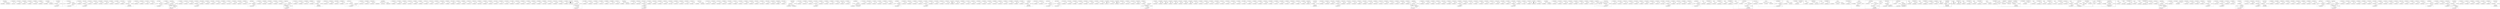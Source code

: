 digraph G {
  edge [dir=none]
  subgraph cluster_1 {
n_440 [label="0PJ_0.0001290407589" height=0.5301743405 width=0.7952615107500001 style="setlinewidth(1)" ]
n_433 [label="0Kx_0.0001335054603" height=0.531319848 width=0.796979772 style="setlinewidth(1)" ]
n_414 [label="009_0.0002155035121" height=0.552358069 width=0.8285371035 style="setlinewidth(1)" ]
n_414 -> n_433 [label="6.130797238e-05" style="setlinewidth(2.155156835)" ]
n_414 -> n_440 [label="5.891227896e-05" style="setlinewidth(2.101200465)" ]
  }
  subgraph cluster_10 {
n_774 [label="4av_4.9111715e-05" height=0.5096669645 width=0.7645004467500001 style="setlinewidth(1)" ]
n_600 [label="2Wg_6.435703672e-05" height=0.5135784535 width=0.7703676802499999 style="setlinewidth(1)" ]
n_600 -> n_774 [label="3.76777237e-05" style="setlinewidth(1.62295082)" ]
  }
  subgraph cluster_100 {
n_765 [label="4S9_4.312248146e-05" height=0.5081303085 width=0.7621954627499999 style="setlinewidth(1)" ]
n_843 [label="5Ms_3.680656246e-05" height=0.5065098345 width=0.7597647517499999 style="setlinewidth(1)" ]
n_765 -> n_843 [label="2.069007949e-05" style="setlinewidth(1.240351104)" ]
  }
  subgraph cluster_101 {
n_434 [label="0MA_0.0001305652911" height=0.5305654895 width=0.7958482342500001 style="setlinewidth(1)" ]
n_469 [label="0x9_0.0001480974111" height=0.5350637015 width=0.8025955522500001 style="setlinewidth(1)" ]
n_434 -> n_469 [label="6.370366579e-05" style="setlinewidth(2.209113205)" ]
  }
  subgraph cluster_102 {
n_883 [label="5r7_3.898446556e-05" height=0.5070686185 width=0.7606029277499999 style="setlinewidth(1)" ]
n_767 [label="4U3_4.290469115e-05" height=0.50807443 width=0.762111645 style="setlinewidth(1)" ]
n_767 -> n_883 [label="1.568090235e-05" style="setlinewidth(1.127533239)" ]
  }
  subgraph cluster_103 {
n_1000 [label="7E0_2.831274035e-05" height=0.5043305765 width=0.75649586475 style="setlinewidth(1)" ]
n_768 [label="4Uh_4.268690084e-05" height=0.5080185515 width=0.76202782725 style="setlinewidth(1)" ]
n_768 -> n_1000 [label="1.219625738e-05" style="setlinewidth(1.049051246)" ]
  }
  subgraph cluster_104 {
n_769 [label="4VQ_4.268690084e-05" height=0.5080185515 width=0.76202782725 style="setlinewidth(1)" ]
n_896 [label="5xp_3.843998979e-05" height=0.5069289225 width=0.76039338375 style="setlinewidth(1)" ]
n_769 -> n_896 [label="1.426526533e-05" style="setlinewidth(1.095649929)" ]
  }
  subgraph cluster_105 {
n_770 [label="4WP_4.257800568e-05" height=0.5079906125 width=0.76198591875 style="setlinewidth(1)" ]
n_913 [label="66Z_3.484644966e-05" height=0.506006929 width=0.7590103935 style="setlinewidth(1)" ]
n_946 [label="6c6_3.462865935e-05" height=0.5059510505 width=0.75892657575 style="setlinewidth(1)" ]
n_770 -> n_946 [label="1.524532173e-05" style="setlinewidth(1.11772299)" ]
n_770 -> n_913 [label="1.655206359e-05" style="setlinewidth(1.147153737)" ]
  }
  subgraph cluster_106 {
n_932 [label="6Pp_3.13618047e-05" height=0.5051128745 width=0.75766931175 style="setlinewidth(1)" ]
n_771 [label="4WX_4.257800568e-05" height=0.5079906125 width=0.76198591875 style="setlinewidth(1)" ]
n_1143 [label="9Da_2.243240197e-05" height=0.5028218595 width=0.75423278925 style="setlinewidth(1)" ]
n_771 -> n_1143 [label="1.317631378e-05" style="setlinewidth(1.071124306)" ]
n_771 -> n_932 [label="1.720543452e-05" style="setlinewidth(1.161869111)" ]
n_932 -> n_1143 [label="1.012724943e-05" style="setlinewidth(1.002452562)" ]
  }
  subgraph cluster_107 {
n_958 [label="6jD_3.397528842e-05" height=0.5057834155 width=0.7586751232500001 style="setlinewidth(1)" ]
n_1240 [label="b3M_1.938333763e-05" height=0.502039562 width=0.753059343 style="setlinewidth(1)" ]
n_899 [label="5zF_3.822219948e-05" height=0.5068730445 width=0.76030956675 style="setlinewidth(1)" ]
n_772 [label="4We_4.236021537e-05" height=0.507934734 width=0.761902101 style="setlinewidth(1)" ]
n_899 -> n_958 [label="1.698764421e-05" style="setlinewidth(1.156963986)" ]
n_772 -> n_899 [label="1.785880545e-05" style="setlinewidth(1.176584484)" ]
n_772 -> n_958 [label="1.622537812e-05" style="setlinewidth(1.13979605)" ]
n_772 -> n_1240 [label="1.154288645e-05" style="setlinewidth(1.034335872)" ]
  }
  subgraph cluster_108 {
n_862 [label="5Ys_3.582650606e-05" height=0.506258382 width=0.7593875729999999 style="setlinewidth(1)" ]
n_773 [label="4Xo_4.246911053e-05" height=0.507962673 width=0.7619440095 style="setlinewidth(1)" ]
n_773 -> n_862 [label="1.36118944e-05" style="setlinewidth(1.080934555)" ]
  }
  subgraph cluster_109 {
n_990 [label="73f_3.070843377e-05" height=0.504945239 width=0.7574178585 style="setlinewidth(1)" ]
n_776 [label="4bg_4.9111715e-05" height=0.5096669645 width=0.7645004467500001 style="setlinewidth(1)" ]
n_1071 [label="8Cz_2.515478085e-05" height=0.5035203395 width=0.7552805092499999 style="setlinewidth(1)" ]
n_990 -> n_1071 [label="1.110730583e-05" style="setlinewidth(1.024525623)" ]
n_776 -> n_990 [label="1.77499103e-05" style="setlinewidth(1.174131922)" ]
  }
  subgraph cluster_110 {
n_777 [label="4cK_4.867613437e-05" height=0.509555208 width=0.7643328119999999 style="setlinewidth(1)" ]
n_888 [label="5uw_3.86577801e-05" height=0.506984801 width=0.7604772015 style="setlinewidth(1)" ]
n_777 -> n_888 [label="1.687874906e-05" style="setlinewidth(1.154511424)" ]
  }
  subgraph cluster_111 {
n_778 [label="4e6_4.867613437e-05" height=0.509555208 width=0.7643328119999999 style="setlinewidth(1)" ]
n_1051 [label="7oN_2.907500644e-05" height=0.504526151 width=0.7567892265 style="setlinewidth(1)" ]
n_778 -> n_1051 [label="2.069007949e-05" style="setlinewidth(1.240351104)" ]
  }
  subgraph cluster_112 {
n_449 [label="0Vx_0.0001243582672" height=0.528972955 width=0.7934594325 style="setlinewidth(1)" ]
n_415 [label="03q_0.0002066830046" height=0.5500949935 width=0.82514249025 style="setlinewidth(1)" ]
n_415 -> n_449 [label="5.934785958e-05" style="setlinewidth(2.111010714)" ]
  }
  subgraph cluster_113 {
n_480 [label="140_0.0001165178161" height=0.526961332 width=0.7904419979999999 style="setlinewidth(1)" ]
n_435 [label="0MD_0.000131218662" height=0.5307331245 width=0.79609968675 style="setlinewidth(1)" ]
n_435 -> n_480 [label="4.366695724e-05" style="setlinewidth(1.757841745)" ]
  }
  subgraph cluster_114 {
n_998 [label="7Cp_2.842163551e-05" height=0.504358516 width=0.7565377740000001 style="setlinewidth(1)" ]
n_780 [label="4gL_4.81316586e-05" height=0.509415512 width=0.7641232680000001 style="setlinewidth(1)" ]
n_780 -> n_998 [label="1.448305564e-05" style="setlinewidth(1.100555054)" ]
  }
  subgraph cluster_116 {
n_832 [label="5GC_3.560871575e-05" height=0.5062025035 width=0.7593037552499999 style="setlinewidth(1)" ]
n_784 [label="4jn_4.377585239e-05" height=0.5082979435 width=0.76244691525 style="setlinewidth(1)" ]
n_784 -> n_832 [label="1.742322483e-05" style="setlinewidth(1.166774235)" ]
  }
  subgraph cluster_117 {
n_1120 [label="8rd_2.569925663e-05" height=0.503660036 width=0.755490054 style="setlinewidth(1)" ]
n_788 [label="4nM_4.704270705e-05" height=0.50913612 width=0.76370418 style="setlinewidth(1)" ]
n_788 -> n_1120 [label="1.252294285e-05" style="setlinewidth(1.056408932)" ]
  }
  subgraph cluster_118 {
n_879 [label="5oA_3.931115103e-05" height=0.5071524365 width=0.76072865475 style="setlinewidth(1)" ]
n_971 [label="6sW_3.321302234e-05" height=0.505587841 width=0.7583817614999999 style="setlinewidth(1)" ]
n_791 [label="4oz_4.71516022e-05" height=0.509164059 width=0.7637460884999999 style="setlinewidth(1)" ]
n_879 -> n_971 [label="1.339410409e-05" style="setlinewidth(1.076029431)" ]
n_791 -> n_879 [label="1.546311204e-05" style="setlinewidth(1.122628114)" ]
n_791 -> n_971 [label="1.448305564e-05" style="setlinewidth(1.100555054)" ]
  }
  subgraph cluster_119 {
n_793 [label="4qq_4.682491674e-05" height=0.5090802415 width=0.76362036225 style="setlinewidth(1)" ]
n_844 [label="5NX_3.66976673e-05" height=0.5064818955 width=0.7597228432500001 style="setlinewidth(1)" ]
n_793 -> n_844 [label="1.404747502e-05" style="setlinewidth(1.090744804)" ]
  }
  subgraph cluster_12 {
n_1074 [label="8Gi_2.493699054e-05" height=0.5034644615 width=0.75519669225 style="setlinewidth(1)" ]
n_605 [label="2YN_6.315919002e-05" height=0.513271122 width=0.7699066830000001 style="setlinewidth(1)" ]
n_605 -> n_1074 [label="1.57897975e-05" style="setlinewidth(1.129985801)" ]
  }
  subgraph cluster_120 {
n_798 [label="4uN_4.61715458e-05" height=0.508912606 width=0.763368909 style="setlinewidth(1)" ]
n_813 [label="51Y_4.18157396e-05" height=0.507795038 width=0.761692557 style="setlinewidth(1)" ]
n_798 -> n_813 [label="1.698764421e-05" style="setlinewidth(1.156963986)" ]
  }
  subgraph cluster_121 {
n_1298 [label="fXH_1.2631838e-05" height=0.500307331 width=0.7504609965 style="setlinewidth(1)" ]
n_800 [label="4v7_4.61715458e-05" height=0.508912606 width=0.763368909 style="setlinewidth(1)" ]
n_800 -> n_1298 [label="1.034503974e-05" style="setlinewidth(1.007357687)" ]
  }
  subgraph cluster_122 {
n_801 [label="4ve_4.61715458e-05" height=0.508912606 width=0.763368909 style="setlinewidth(1)" ]
n_945 [label="6c3_3.462865935e-05" height=0.5059510505 width=0.75892657575 style="setlinewidth(1)" ]
n_863 [label="5Z9_3.571761091e-05" height=0.5062304425 width=0.75934566375 style="setlinewidth(1)" ]
n_863 -> n_945 [label="1.415637018e-05" style="setlinewidth(1.093197367)" ]
n_801 -> n_863 [label="1.633427328e-05" style="setlinewidth(1.142248612)" ]
n_801 -> n_945 [label="2.047228918e-05" style="setlinewidth(1.235445979)" ]
  }
  subgraph cluster_123 {
n_1115 [label="8ot_2.265019228e-05" height=0.502877738 width=0.754316607 style="setlinewidth(1)" ]
n_802 [label="4wF_4.30135863e-05" height=0.508102369 width=0.7621535535000001 style="setlinewidth(1)" ]
n_802 -> n_1115 [label="1.872996669e-05" style="setlinewidth(1.196204982)" ]
  }
  subgraph cluster_124 {
n_545 [label="1vn_9.833232515e-05" height=0.522295485 width=0.7834432275000001 style="setlinewidth(1)" ]
n_483 [label="16p_0.0001147754936" height=0.526514305 width=0.7897714574999999 style="setlinewidth(1)" ]
n_436 [label="0MV_0.0001310008717" height=0.5306772465 width=0.79601586975 style="setlinewidth(1)" ]
n_442 [label="0Ri_0.0001278429122" height=0.5298670095 width=0.79480051425 style="setlinewidth(1)" ]
n_436 -> n_483 [label="4.791386829e-05" style="setlinewidth(1.853491674)" ]
n_442 -> n_483 [label="4.660712643e-05" style="setlinewidth(1.824060927)" ]
n_483 -> n_545 [label="4.159794929e-05" style="setlinewidth(1.711243062)" ]
n_442 -> n_545 [label="4.71516022e-05" style="setlinewidth(1.836323738)" ]
n_436 -> n_545 [label="4.606265065e-05" style="setlinewidth(1.811798115)" ]
n_436 -> n_442 [label="7.350422976e-05" style="setlinewidth(2.42984381)" ]
  }
  subgraph cluster_125 {
n_803 [label="4wV_4.584486034e-05" height=0.5088287885 width=0.76324318275 style="setlinewidth(1)" ]
n_938 [label="6ZQ_3.092622408e-05" height=0.5050011175 width=0.75750167625 style="setlinewidth(1)" ]
n_803 -> n_938 [label="1.45919508e-05" style="setlinewidth(1.103007616)" ]
  }
  subgraph cluster_127 {
n_994 [label="75y_3.03817483e-05" height=0.5048614215 width=0.75729213225 style="setlinewidth(1)" ]
n_806 [label="4yL_4.562707003e-05" height=0.50877291 width=0.763159365 style="setlinewidth(1)" ]
n_806 -> n_994 [label="1.404747502e-05" style="setlinewidth(1.090744804)" ]
  }
  subgraph cluster_128 {
n_831 [label="5Fi_3.756882854e-05" height=0.506705409 width=0.7600581135000001 style="setlinewidth(1)" ]
n_809 [label="500_4.214242506e-05" height=0.5078788555 width=0.76181828325 style="setlinewidth(1)" ]
n_809 -> n_831 [label="1.382968471e-05" style="setlinewidth(1.08583968)" ]
  }
  subgraph cluster_129 {
n_810 [label="503_4.192463475e-05" height=0.507822977 width=0.7617344655 style="setlinewidth(1)" ]
n_1219 [label="aXo_1.960112794e-05" height=0.5020954405 width=0.75314316075 style="setlinewidth(1)" ]
n_876 [label="5kB_3.963783649e-05" height=0.507236254 width=0.7608543810000001 style="setlinewidth(1)" ]
n_876 -> n_1219 [label="1.121620099e-05" style="setlinewidth(1.026978185)" ]
n_810 -> n_876 [label="1.480974111e-05" style="setlinewidth(1.10791274)" ]
  }
  subgraph cluster_13 {
n_425 [label="0B5_0.0001442860806" height=0.534085829 width=0.8011287435000001 style="setlinewidth(1)" ]
n_456 [label="0n6_0.0001663917971" height=0.5397574875 width=0.80963623125 style="setlinewidth(1)" ]
n_425 -> n_456 [label="6.141686753e-05" style="setlinewidth(2.157609397)" ]
  }
  subgraph cluster_130 {
n_812 [label="50b_4.192463475e-05" height=0.507822977 width=0.7617344655 style="setlinewidth(1)" ]
n_877 [label="5kU_3.963783649e-05" height=0.507236254 width=0.7608543810000001 style="setlinewidth(1)" ]
n_812 -> n_877 [label="1.666095875e-05" style="setlinewidth(1.149606299)" ]
  }
  subgraph cluster_131 {
n_814 [label="52A_4.18157396e-05" height=0.507795038 width=0.761692557 style="setlinewidth(1)" ]
n_893 [label="5wz_3.854888494e-05" height=0.506956862 width=0.760435293 style="setlinewidth(1)" ]
n_814 -> n_893 [label="2.352135352e-05" style="setlinewidth(1.304117723)" ]
  }
  subgraph cluster_132 {
n_1037 [label="7gX_2.972837737e-05" height=0.5046937865 width=0.75704067975 style="setlinewidth(1)" ]
n_816 [label="536_4.170684444e-05" height=0.507767099 width=0.7616506485000001 style="setlinewidth(1)" ]
n_816 -> n_1037 [label="1.67698539e-05" style="setlinewidth(1.152058861)" ]
  }
  subgraph cluster_133 {
n_1092 [label="8ab_2.646152271e-05" height=0.50385561 width=0.755783415 style="setlinewidth(1)" ]
n_817 [label="56k_4.116236867e-05" height=0.507627403 width=0.7614411045 style="setlinewidth(1)" ]
n_817 -> n_1092 [label="1.295852347e-05" style="setlinewidth(1.066219182)" ]
  }
  subgraph cluster_134 {
n_820 [label="57u_4.105347351e-05" height=0.5075994635 width=0.7613991952499999 style="setlinewidth(1)" ]
n_1243 [label="b5W_1.927444247e-05" height=0.5020116225 width=0.75301743375 style="setlinewidth(1)" ]
n_820 -> n_1243 [label="1.012724943e-05" style="setlinewidth(1.002452562)" ]
  }
  subgraph cluster_135 {
n_487 [label="17y_0.0001134687517" height=0.5261790345 width=0.78926855175 style="setlinewidth(1)" ]
n_438 [label="0NJ_0.0001300208153" height=0.5304257935 width=0.7956386902499999 style="setlinewidth(1)" ]
n_438 -> n_487 [label="4.138015898e-05" style="setlinewidth(1.706337937)" ]
  }
  subgraph cluster_136 {
n_824 [label="5Ac_3.811330432e-05" height=0.506845105 width=0.7602676575 style="setlinewidth(1)" ]
n_847 [label="5PI_3.658877215e-05" height=0.506453956 width=0.7596809339999999 style="setlinewidth(1)" ]
n_824 -> n_847 [label="2.069007949e-05" style="setlinewidth(1.240351104)" ]
  }
  subgraph cluster_137 {
n_894 [label="5x0_3.702435277e-05" height=0.506565713 width=0.7598485694999999 style="setlinewidth(1)" ]
n_825 [label="5BJ_3.539092544e-05" height=0.506146625 width=0.7592199374999999 style="setlinewidth(1)" ]
n_825 -> n_894 [label="1.328520893e-05" style="setlinewidth(1.073576868)" ]
  }
  subgraph cluster_138 {
n_826 [label="5Bi_3.800440916e-05" height=0.506817166 width=0.7602257490000001 style="setlinewidth(1)" ]
n_974 [label="6uM_3.310412718e-05" height=0.5055599015 width=0.75833985225 style="setlinewidth(1)" ]
n_841 [label="5MJ_3.680656246e-05" height=0.5065098345 width=0.7597647517499999 style="setlinewidth(1)" ]
n_841 -> n_974 [label="1.589869266e-05" style="setlinewidth(1.132438363)" ]
n_826 -> n_841 [label="1.785880545e-05" style="setlinewidth(1.176584484)" ]
n_826 -> n_974 [label="1.491863626e-05" style="setlinewidth(1.110365303)" ]
  }
  subgraph cluster_139 {
n_1068 [label="88T_2.613483725e-05" height=0.5037717925 width=0.7556576887500001 style="setlinewidth(1)" ]
n_828 [label="5DS_3.604429637e-05" height=0.50631426 width=0.7594713900000001 style="setlinewidth(1)" ]
n_828 -> n_1068 [label="1.807659576e-05" style="setlinewidth(1.181489609)" ]
  }
  subgraph cluster_14 {
n_657 [label="3Hi_5.401199698e-05" height=0.510924229 width=0.7663863435 style="setlinewidth(1)" ]
n_606 [label="2Ya_6.381256095e-05" height=0.5134387575 width=0.7701581362500001 style="setlinewidth(1)" ]
n_606 -> n_657 [label="3.081732892e-05" style="setlinewidth(1.468439396)" ]
  }
  subgraph cluster_141 {
n_1150 [label="9M3_2.199682135e-05" height=0.502710103 width=0.7540651544999999 style="setlinewidth(1)" ]
n_830 [label="5Fg_3.756882854e-05" height=0.506705409 width=0.7600581135000001 style="setlinewidth(1)" ]
n_830 -> n_1150 [label="1.154288645e-05" style="setlinewidth(1.034335872)" ]
  }
  subgraph cluster_142 {
n_834 [label="5Hr_3.735103823e-05" height=0.5066495305 width=0.75997429575 style="setlinewidth(1)" ]
n_1001 [label="7E1_2.842163551e-05" height=0.504358516 width=0.7565377740000001 style="setlinewidth(1)" ]
n_834 -> n_1001 [label="1.219625738e-05" style="setlinewidth(1.049051246)" ]
  }
  subgraph cluster_143 {
n_835 [label="5I4_3.691545761e-05" height=0.506537774 width=0.759806661 style="setlinewidth(1)" ]
n_1099 [label="8ea_2.635262756e-05" height=0.503827671 width=0.7557415065 style="setlinewidth(1)" ]
n_835 -> n_1099 [label="1.078062036e-05" style="setlinewidth(1.017167936)" ]
  }
  subgraph cluster_144 {
n_836 [label="5Kn_3.691545761e-05" height=0.506537774 width=0.759806661 style="setlinewidth(1)" ]
n_1017 [label="7Rd_2.765936942e-05" height=0.5041629415 width=0.7562444122499999 style="setlinewidth(1)" ]
n_1122 [label="8tS_2.559036147e-05" height=0.5036320965 width=0.7554481447499999 style="setlinewidth(1)" ]
n_979 [label="6ve_3.310412718e-05" height=0.5055599015 width=0.75833985225 style="setlinewidth(1)" ]
n_836 -> n_979 [label="2.689710333e-05" style="setlinewidth(1.380147154)" ]
n_979 -> n_1122 [label="2.559036147e-05" style="setlinewidth(1.350716406)" ]
n_979 -> n_1017 [label="2.646152271e-05" style="setlinewidth(1.370336905)" ]
n_836 -> n_1122 [label="2.50458857e-05" style="setlinewidth(1.338453595)" ]
n_1017 -> n_1122 [label="2.482809539e-05" style="setlinewidth(1.33354847)" ]
n_836 -> n_1017 [label="2.646152271e-05" style="setlinewidth(1.370336905)" ]
  }
  subgraph cluster_145 {
n_838 [label="5Ks_3.702435277e-05" height=0.506565713 width=0.7598485694999999 style="setlinewidth(1)" ]
n_1006 [label="7Gz_2.809495004e-05" height=0.5042746985 width=0.7564120477499999 style="setlinewidth(1)" ]
n_838 -> n_1006 [label="2.014560371e-05" style="setlinewidth(1.228088292)" ]
  }
  subgraph cluster_147 {
n_943 [label="6bx_3.462865935e-05" height=0.5059510505 width=0.75892657575 style="setlinewidth(1)" ]
n_839 [label="5Kt_3.702435277e-05" height=0.506565713 width=0.7598485694999999 style="setlinewidth(1)" ]
n_839 -> n_943 [label="1.655206359e-05" style="setlinewidth(1.147153737)" ]
  }
  subgraph cluster_148 {
n_1062 [label="838_2.657041787e-05" height=0.5038835495 width=0.75582532425 style="setlinewidth(1)" ]
n_842 [label="5Mo_3.626208668e-05" height=0.5063701385 width=0.7595552077500001 style="setlinewidth(1)" ]
n_842 -> n_1062 [label="1.165178161e-05" style="setlinewidth(1.036788434)" ]
  }
  subgraph cluster_149 {
n_845 [label="5Nf_3.680656246e-05" height=0.5065098345 width=0.7597647517499999 style="setlinewidth(1)" ]
n_1027 [label="7XM_2.733268396e-05" height=0.504079124 width=0.756118686 style="setlinewidth(1)" ]
n_845 -> n_1027 [label="1.317631378e-05" style="setlinewidth(1.071124306)" ]
  }
  subgraph cluster_15 {
n_608 [label="2aF_7.894898752e-05" height=0.5173223065 width=0.7759834597499999 style="setlinewidth(1)" ]
n_634 [label="2yj_7.078185088e-05" height=0.5152268665 width=0.7728402997500001 style="setlinewidth(1)" ]
n_779 [label="4eD_4.856723922e-05" height=0.5095272685 width=0.76429090275 style="setlinewidth(1)" ]
n_608 -> n_779 [label="2.733268396e-05" style="setlinewidth(1.389957403)" ]
n_634 -> n_779 [label="2.395693414e-05" style="setlinewidth(1.313927972)" ]
n_608 -> n_634 [label="3.66976673e-05" style="setlinewidth(1.600877759)" ]
  }
  subgraph cluster_150 {
n_846 [label="5PH_3.658877215e-05" height=0.506453956 width=0.7596809339999999 style="setlinewidth(1)" ]
n_1113 [label="8oD_2.580815178e-05" height=0.503687975 width=0.7555319624999999 style="setlinewidth(1)" ]
n_846 -> n_1113 [label="1.208736223e-05" style="setlinewidth(1.046598683)" ]
  }
  subgraph cluster_151 {
n_886 [label="5sn_3.898446556e-05" height=0.5070686185 width=0.7606029277499999 style="setlinewidth(1)" ]
n_850 [label="5R8_3.637098184e-05" height=0.506398078 width=0.759597117 style="setlinewidth(1)" ]
n_850 -> n_886 [label="2.853053066e-05" style="setlinewidth(1.416935588)" ]
  }
  subgraph cluster_152 {
n_884 [label="5sF_3.887557041e-05" height=0.5070406795 width=0.76056101925 style="setlinewidth(1)" ]
n_852 [label="5Rg_3.647987699e-05" height=0.506426017 width=0.7596390255000001 style="setlinewidth(1)" ]
n_852 -> n_884 [label="1.2631838e-05" style="setlinewidth(1.058861495)" ]
  }
  subgraph cluster_153 {
n_940 [label="6aj_3.462865935e-05" height=0.5059510505 width=0.75892657575 style="setlinewidth(1)" ]
n_853 [label="5SR_3.626208668e-05" height=0.5063701385 width=0.7595552077500001 style="setlinewidth(1)" ]
n_853 -> n_940 [label="1.633427328e-05" style="setlinewidth(1.142248612)" ]
  }
  subgraph cluster_154 {
n_1296 [label="f7s_1.350299924e-05" height=0.500530845 width=0.7507962675 style="setlinewidth(1)" ]
n_854 [label="5Sj_3.637098184e-05" height=0.506398078 width=0.759597117 style="setlinewidth(1)" ]
n_874 [label="5gb_4.007341711e-05" height=0.5073480105 width=0.7610220157500001 style="setlinewidth(1)" ]
n_1277 [label="cWC_1.622537812e-05" height=0.501229325 width=0.7518439874999999 style="setlinewidth(1)" ]
n_874 -> n_1296 [label="1.154288645e-05" style="setlinewidth(1.034335872)" ]
n_1277 -> n_1296 [label="1.012724943e-05" style="setlinewidth(1.002452562)" ]
n_874 -> n_1277 [label="1.034503974e-05" style="setlinewidth(1.007357687)" ]
n_854 -> n_1296 [label="1.067172521e-05" style="setlinewidth(1.014715374)" ]
  }
  subgraph cluster_155 {
n_855 [label="5St_3.637098184e-05" height=0.506398078 width=0.759597117 style="setlinewidth(1)" ]
n_873 [label="5fn_4.029120742e-05" height=0.507403889 width=0.7611058335 style="setlinewidth(1)" ]
n_855 -> n_873 [label="1.502753142e-05" style="setlinewidth(1.112817865)" ]
  }
  subgraph cluster_156 {
n_856 [label="5TG_3.626208668e-05" height=0.5063701385 width=0.7595552077500001 style="setlinewidth(1)" ]
n_1112 [label="8o5_2.580815178e-05" height=0.503687975 width=0.7555319624999999 style="setlinewidth(1)" ]
n_856 -> n_1112 [label="1.04539349e-05" style="setlinewidth(1.009810249)" ]
  }
  subgraph cluster_157 {
n_460 [label="0p4_0.0001621448861" height=0.5386678585 width=0.80800178775 style="setlinewidth(1)" ]
n_441 [label="0Qh_0.0001282784928" height=0.529978766 width=0.794968149 style="setlinewidth(1)" ]
n_441 -> n_460 [label="4.889392468e-05" style="setlinewidth(1.875564735)" ]
  }
  subgraph cluster_158 {
n_861 [label="5Xf_3.593540122e-05" height=0.506286321 width=0.7594294815 style="setlinewidth(1)" ]
n_857 [label="5Ty_3.626208668e-05" height=0.5063701385 width=0.7595552077500001 style="setlinewidth(1)" ]
n_1020 [label="7UG_2.744157911e-05" height=0.504107063 width=0.7561605945 style="setlinewidth(1)" ]
n_966 [label="6qB_3.343081265e-05" height=0.5056437195 width=0.7584655792499999 style="setlinewidth(1)" ]
n_857 -> n_1020 [label="1.067172521e-05" style="setlinewidth(1.014715374)" ]
n_857 -> n_861 [label="1.339410409e-05" style="setlinewidth(1.076029431)" ]
n_857 -> n_966 [label="1.219625738e-05" style="setlinewidth(1.049051246)" ]
  }
  subgraph cluster_159 {
n_859 [label="5VQ_3.593540122e-05" height=0.506286321 width=0.7594294815 style="setlinewidth(1)" ]
n_890 [label="5vJ_3.843998979e-05" height=0.5069289225 width=0.76039338375 style="setlinewidth(1)" ]
n_859 -> n_890 [label="1.252294285e-05" style="setlinewidth(1.056408932)" ]
  }
  subgraph cluster_16 {
n_610 [label="2ca_7.764224566e-05" height=0.516987036 width=0.7754805539999999 style="setlinewidth(1)" ]
n_724 [label="3u9_5.629879524e-05" height=0.511510952 width=0.7672664279999999 style="setlinewidth(1)" ]
n_610 -> n_724 [label="2.863942582e-05" style="setlinewidth(1.41938815)" ]
  }
  subgraph cluster_160 {
n_860 [label="5Vs_3.604429637e-05" height=0.50631426 width=0.7594713900000001 style="setlinewidth(1)" ]
n_1055 [label="7pf_2.929279675e-05" height=0.5045820295 width=0.75687304425 style="setlinewidth(1)" ]
n_860 -> n_1055 [label="2.30857729e-05" style="setlinewidth(1.294307474)" ]
  }
  subgraph cluster_161 {
n_864 [label="5ZM_3.560871575e-05" height=0.5062025035 width=0.7593037552499999 style="setlinewidth(1)" ]
n_960 [label="6mn_3.375749811e-05" height=0.505727537 width=0.7585913055 style="setlinewidth(1)" ]
n_864 -> n_960 [label="1.241404769e-05" style="setlinewidth(1.05395637)" ]
  }
  subgraph cluster_162 {
n_1034 [label="7cx_3.005506284e-05" height=0.504777604 width=0.7571664060000001 style="setlinewidth(1)" ]
n_866 [label="5a4_4.08356832e-05" height=0.507543585 width=0.7613153774999999 style="setlinewidth(1)" ]
n_866 -> n_1034 [label="1.426526533e-05" style="setlinewidth(1.095649929)" ]
  }
  subgraph cluster_163 {
n_1119 [label="8rS_2.569925663e-05" height=0.503660036 width=0.755490054 style="setlinewidth(1)" ]
n_867 [label="5ai_4.08356832e-05" height=0.507543585 width=0.7613153774999999 style="setlinewidth(1)" ]
n_867 -> n_1119 [label="1.110730583e-05" style="setlinewidth(1.024525623)" ]
  }
  subgraph cluster_165 {
n_872 [label="5fa_4.007341711e-05" height=0.5073480105 width=0.7610220157500001 style="setlinewidth(1)" ]
n_906 [label="62U_3.484644966e-05" height=0.506006929 width=0.7590103935 style="setlinewidth(1)" ]
n_872 -> n_906 [label="1.77499103e-05" style="setlinewidth(1.174131922)" ]
  }
  subgraph cluster_166 {
n_875 [label="5hv_4.007341711e-05" height=0.5073480105 width=0.7610220157500001 style="setlinewidth(1)" ]
n_1049 [label="7nn_2.94016919e-05" height=0.5046099685 width=0.7569149527499999 style="setlinewidth(1)" ]
n_875 -> n_1049 [label="1.67698539e-05" style="setlinewidth(1.152058861)" ]
  }
  subgraph cluster_167 {
n_1015 [label="7Qc_2.755047427e-05" height=0.504135002 width=0.7562025030000001 style="setlinewidth(1)" ]
n_882 [label="5pT_3.920225587e-05" height=0.507124497 width=0.7606867454999999 style="setlinewidth(1)" ]
n_882 -> n_1015 [label="1.687874906e-05" style="setlinewidth(1.154511424)" ]
  }
  subgraph cluster_168 {
n_540 [label="1s5_0.0001000746476" height=0.5227425125 width=0.78411376875 style="setlinewidth(1)" ]
n_443 [label="0SM_0.0001258827994" height=0.5293641035 width=0.79404615525 style="setlinewidth(1)" ]
n_443 -> n_540 [label="6.054570629e-05" style="setlinewidth(2.137988899)" ]
  }
  subgraph cluster_169 {
n_885 [label="5se_3.898446556e-05" height=0.5070686185 width=0.7606029277499999 style="setlinewidth(1)" ]
n_1026 [label="7XJ_2.733268396e-05" height=0.504079124 width=0.756118686 style="setlinewidth(1)" ]
n_885 -> n_1026 [label="1.404747502e-05" style="setlinewidth(1.090744804)" ]
  }
  subgraph cluster_17 {
n_709 [label="3mo_5.847669834e-05" height=0.512069736 width=0.7681046040000001 style="setlinewidth(1)" ]
n_611 [label="2dB_7.775114081e-05" height=0.5170149755 width=0.77552246325 style="setlinewidth(1)" ]
n_611 -> n_709 [label="3.909336072e-05" style="setlinewidth(1.654834129)" ]
  }
  subgraph cluster_170 {
n_891 [label="5vV_3.854888494e-05" height=0.506956862 width=0.760435293 style="setlinewidth(1)" ]
n_1179 [label="9xn_2.265019228e-05" height=0.502877738 width=0.754316607 style="setlinewidth(1)" ]
n_891 -> n_1179 [label="1.132509614e-05" style="setlinewidth(1.029430747)" ]
  }
  subgraph cluster_171 {
n_901 [label="609_3.54998206e-05" height=0.506174564 width=0.759261846 style="setlinewidth(1)" ]
n_905 [label="61v_3.528203028e-05" height=0.5061186855 width=0.75917802825 style="setlinewidth(1)" ]
n_901 -> n_905 [label="1.306741862e-05" style="setlinewidth(1.068671744)" ]
  }
  subgraph cluster_172 {
n_902 [label="60n_3.560871575e-05" height=0.5062025035 width=0.7593037552499999 style="setlinewidth(1)" ]
n_1038 [label="7hT_2.972837737e-05" height=0.5046937865 width=0.75704067975 style="setlinewidth(1)" ]
n_902 -> n_1038 [label="2.134345042e-05" style="setlinewidth(1.255066477)" ]
  }
  subgraph cluster_173 {
n_903 [label="60z_3.560871575e-05" height=0.5062025035 width=0.7593037552499999 style="setlinewidth(1)" ]
n_1125 [label="8vc_2.548146632e-05" height=0.5036041575 width=0.75540623625 style="setlinewidth(1)" ]
n_903 -> n_1125 [label="1.165178161e-05" style="setlinewidth(1.036788434)" ]
  }
  subgraph cluster_174 {
n_907 [label="62s_3.539092544e-05" height=0.506146625 width=0.7592199374999999 style="setlinewidth(1)" ]
n_923 [label="6GR_3.201517563e-05" height=0.5052805095 width=0.7579207642500001 style="setlinewidth(1)" ]
n_907 -> n_923 [label="1.339410409e-05" style="setlinewidth(1.076029431)" ]
  }
  subgraph cluster_175 {
n_1289 [label="dga_1.568090235e-05" height=0.501089629 width=0.7516344435 style="setlinewidth(1)" ]
n_909 [label="64u_3.528203028e-05" height=0.5061186855 width=0.75917802825 style="setlinewidth(1)" ]
n_909 -> n_1289 [label="1.230515254e-05" style="setlinewidth(1.051503808)" ]
  }
  subgraph cluster_176 {
n_1101 [label="8ew_2.635262756e-05" height=0.503827671 width=0.7557415065 style="setlinewidth(1)" ]
n_910 [label="65V_3.506423997e-05" height=0.5060628075 width=0.75909421125 style="setlinewidth(1)" ]
n_910 -> n_1101 [label="1.546311204e-05" style="setlinewidth(1.122628114)" ]
  }
  subgraph cluster_177 {
n_911 [label="65t_3.517313513e-05" height=0.5060907465 width=0.75913611975 style="setlinewidth(1)" ]
n_1167 [label="9mF_2.30857729e-05" height=0.502989495 width=0.7544842425 style="setlinewidth(1)" ]
n_911 -> n_1167 [label="1.078062036e-05" style="setlinewidth(1.017167936)" ]
  }
  subgraph cluster_178 {
n_912 [label="66U_3.506423997e-05" height=0.5060628075 width=0.75909421125 style="setlinewidth(1)" ]
n_989 [label="72e_3.070843377e-05" height=0.504945239 width=0.7574178585 style="setlinewidth(1)" ]
n_912 -> n_989 [label="1.480974111e-05" style="setlinewidth(1.10791274)" ]
  }
  subgraph cluster_179 {
n_446 [label="0Uu_0.0001250116382" height=0.52914059 width=0.7937108850000001 style="setlinewidth(1)" ]
n_646 [label="38w_6.141686753e-05" height=0.512824095 width=0.7692361425 style="setlinewidth(1)" ]
n_446 -> n_646 [label="3.212407078e-05" style="setlinewidth(1.497870143)" ]
  }
  subgraph cluster_18 {
n_636 [label="30D_6.305029486e-05" height=0.513243183 width=0.7698647745 style="setlinewidth(1)" ]
n_612 [label="2ee_7.742445535e-05" height=0.516931158 width=0.775396737 style="setlinewidth(1)" ]
n_612 -> n_636 [label="2.755047427e-05" style="setlinewidth(1.394862528)" ]
  }
  subgraph cluster_180 {
n_1207 [label="a8Y_2.123455526e-05" height=0.5025145285 width=0.7537717927500001 style="setlinewidth(1)" ]
n_914 [label="66b_3.517313513e-05" height=0.5060907465 width=0.75913611975 style="setlinewidth(1)" ]
n_914 -> n_1207 [label="1.154288645e-05" style="setlinewidth(1.034335872)" ]
  }
  subgraph cluster_181 {
n_964 [label="6pn_3.343081265e-05" height=0.5056437195 width=0.7584655792499999 style="setlinewidth(1)" ]
n_915 [label="67H_3.495534482e-05" height=0.506034868 width=0.759052302 style="setlinewidth(1)" ]
n_915 -> n_964 [label="1.317631378e-05" style="setlinewidth(1.071124306)" ]
  }
  subgraph cluster_182 {
n_1039 [label="7hd_2.961948221e-05" height=0.504665847 width=0.7569987704999999 style="setlinewidth(1)" ]
n_916 [label="67u_3.484644966e-05" height=0.506006929 width=0.7590103935 style="setlinewidth(1)" ]
n_916 -> n_1039 [label="1.110730583e-05" style="setlinewidth(1.024525623)" ]
  }
  subgraph cluster_183 {
n_917 [label="68t_3.495534482e-05" height=0.506034868 width=0.759052302 style="setlinewidth(1)" ]
n_957 [label="6iP_3.397528842e-05" height=0.5057834155 width=0.7586751232500001 style="setlinewidth(1)" ]
n_917 -> n_957 [label="1.644316844e-05" style="setlinewidth(1.144701175)" ]
  }
  subgraph cluster_184 {
n_919 [label="6AK_3.266854656e-05" height=0.505448145 width=0.7581722175000001 style="setlinewidth(1)" ]
n_1132 [label="91c_2.363024868e-05" height=0.503129191 width=0.7546937865 style="setlinewidth(1)" ]
n_919 -> n_1132 [label="1.154288645e-05" style="setlinewidth(1.034335872)" ]
  }
  subgraph cluster_185 {
n_1012 [label="7MD_2.787715973e-05" height=0.50421882 width=0.7563282299999999 style="setlinewidth(1)" ]
n_920 [label="6Aw_3.266854656e-05" height=0.505448145 width=0.7581722175000001 style="setlinewidth(1)" ]
n_920 -> n_1012 [label="1.088951552e-05" style="setlinewidth(1.019620498)" ]
  }
  subgraph cluster_187 {
n_963 [label="6pL_3.35397078e-05" height=0.5056716585 width=0.75850748775 style="setlinewidth(1)" ]
n_925 [label="6HJ_3.212407078e-05" height=0.505308449 width=0.7579626735 style="setlinewidth(1)" ]
n_925 -> n_963 [label="1.742322483e-05" style="setlinewidth(1.166774235)" ]
  }
  subgraph cluster_188 {
n_926 [label="6HL_3.212407078e-05" height=0.505308449 width=0.7579626735 style="setlinewidth(1)" ]
n_968 [label="6qY_3.343081265e-05" height=0.5056437195 width=0.7584655792499999 style="setlinewidth(1)" ]
n_926 -> n_968 [label="1.589869266e-05" style="setlinewidth(1.132438363)" ]
  }
  subgraph cluster_189 {
n_1072 [label="8G2_2.493699054e-05" height=0.5034644615 width=0.75519669225 style="setlinewidth(1)" ]
n_927 [label="6Hv_3.223296594e-05" height=0.505336388 width=0.7580045820000001 style="setlinewidth(1)" ]
n_927 -> n_1072 [label="1.056283005e-05" style="setlinewidth(1.012262811)" ]
  }
  subgraph cluster_19 {
n_614 [label="2k1_7.546434255e-05" height=0.516428252 width=0.774642378 style="setlinewidth(1)" ]
n_705 [label="3hz_5.934785958e-05" height=0.51229325 width=0.7684398750000001 style="setlinewidth(1)" ]
n_614 -> n_705 [label="2.526367601e-05" style="setlinewidth(1.34335872)" ]
  }
  subgraph cluster_190 {
n_447 [label="0V_0.001960221689" height=1.0 width=1.5 style="setlinewidth(1)" ]
n_450 [label="0W_0.001955103616" height=0.998686857 width=1.4980302855 style="setlinewidth(1)" ]
n_447 -> n_450 [label="0.0008536291216" style="setlinewidth(20)" ]
  }
  subgraph cluster_191 {
n_928 [label="6Ic_3.212407078e-05" height=0.505308449 width=0.7579626735 style="setlinewidth(1)" ]
n_1116 [label="8qG_2.559036147e-05" height=0.5036320965 width=0.7554481447499999 style="setlinewidth(1)" ]
n_1021 [label="7Ue_2.744157911e-05" height=0.504107063 width=0.7561605945 style="setlinewidth(1)" ]
n_1066 [label="87w_2.667931302e-05" height=0.5039114885 width=0.75586723275 style="setlinewidth(1)" ]
n_1066 -> n_1116 [label="1.110730583e-05" style="setlinewidth(1.024525623)" ]
n_928 -> n_1116 [label="1.099841068e-05" style="setlinewidth(1.022073061)" ]
n_1021 -> n_1066 [label="1.437416049e-05" style="setlinewidth(1.098102491)" ]
n_928 -> n_1066 [label="1.36118944e-05" style="setlinewidth(1.080934555)" ]
n_928 -> n_1021 [label="1.274073316e-05" style="setlinewidth(1.061314057)" ]
  }
  subgraph cluster_192 {
n_1237 [label="avr_2.036339402e-05" height=0.502291015 width=0.7534365224999999 style="setlinewidth(1)" ]
n_933 [label="6Sq_3.147069985e-05" height=0.5051408135 width=0.7577112202499999 style="setlinewidth(1)" ]
n_933 -> n_1237 [label="1.110730583e-05" style="setlinewidth(1.024525623)" ]
  }
  subgraph cluster_193 {
n_934 [label="6Uo_3.13618047e-05" height=0.5051128745 width=0.75766931175 style="setlinewidth(1)" ]
n_1098 [label="8e6_2.635262756e-05" height=0.503827671 width=0.7557415065 style="setlinewidth(1)" ]
n_934 -> n_1098 [label="1.284962831e-05" style="setlinewidth(1.063766619)" ]
  }
  subgraph cluster_194 {
n_935 [label="6V8_3.125290954e-05" height=0.505084935 width=0.7576274024999999 style="setlinewidth(1)" ]
n_939 [label="6aD_3.473755451e-05" height=0.5059789895 width=0.75896848425 style="setlinewidth(1)" ]
n_935 -> n_939 [label="1.45919508e-05" style="setlinewidth(1.103007616)" ]
  }
  subgraph cluster_195 {
n_936 [label="6W4_3.125290954e-05" height=0.505084935 width=0.7576274024999999 style="setlinewidth(1)" ]
n_1019 [label="7Sn_2.755047427e-05" height=0.504135002 width=0.7562025030000001 style="setlinewidth(1)" ]
n_936 -> n_1019 [label="1.57897975e-05" style="setlinewidth(1.129985801)" ]
  }
  subgraph cluster_196 {
n_941 [label="6bV_3.462865935e-05" height=0.5059510505 width=0.75892657575 style="setlinewidth(1)" ]
n_991 [label="74o_3.059953861e-05" height=0.5049173 width=0.75737595 style="setlinewidth(1)" ]
n_941 -> n_991 [label="1.197846707e-05" style="setlinewidth(1.044146121)" ]
  }
  subgraph cluster_197 {
n_984 [label="6xS_3.277744172e-05" height=0.505476084 width=0.7582141259999999 style="setlinewidth(1)" ]
n_942 [label="6bu_3.462865935e-05" height=0.5059510505 width=0.75892657575 style="setlinewidth(1)" ]
n_942 -> n_984 [label="1.295852347e-05" style="setlinewidth(1.066219182)" ]
  }
  subgraph cluster_199 {
n_1124 [label="8vF_2.548146632e-05" height=0.5036041575 width=0.75540623625 style="setlinewidth(1)" ]
n_948 [label="6cz_3.45197642e-05" height=0.5059231115 width=0.75888466725 style="setlinewidth(1)" ]
n_948 -> n_1124 [label="1.546311204e-05" style="setlinewidth(1.122628114)" ]
  }
  subgraph cluster_2 {
n_423 [label="09P_0.000190130941" height=0.545848234 width=0.818772351 style="setlinewidth(1)" ]
n_1200 [label="TG_0.0002355402207" height=0.5574988825 width=0.83624832375 style="setlinewidth(1)" ]
n_437 [label="0MZ_0.0001307830814" height=0.530621368 width=0.7959320520000001 style="setlinewidth(1)" ]
n_423 -> n_437 [label="6.196134331e-05" style="setlinewidth(2.169872209)" ]
n_423 -> n_1200 [label="8.722501932e-05" style="setlinewidth(2.738866658)" ]
  }
  subgraph cluster_20 {
n_723 [label="3tX_5.695216617e-05" height=0.5116785875 width=0.7675178812499999 style="setlinewidth(1)" ]
n_615 [label="2kH_7.513765709e-05" height=0.5163444345 width=0.77451665175 style="setlinewidth(1)" ]
n_615 -> n_723 [label="2.297687775e-05" style="setlinewidth(1.291854912)" ]
  }
  subgraph cluster_200 {
n_1233 [label="aqQ_2.058118433e-05" height=0.502346893 width=0.7535203395000001 style="setlinewidth(1)" ]
n_950 [label="6eK_3.397528842e-05" height=0.5057834155 width=0.7586751232500001 style="setlinewidth(1)" ]
n_950 -> n_1233 [label="1.110730583e-05" style="setlinewidth(1.024525623)" ]
  }
  subgraph cluster_201 {
n_790 [label="4oG_4.704270705e-05" height=0.50913612 width=0.76370418 style="setlinewidth(1)" ]
n_482 [label="153_0.0001155377597" height=0.5267098795 width=0.79006481925 style="setlinewidth(1)" ]
n_696 [label="3eC_6.000123052e-05" height=0.512460885 width=0.7686913275 style="setlinewidth(1)" ]
n_452 [label="0YR_0.0001212003077" height=0.528162718 width=0.7922440770000001 style="setlinewidth(1)" ]
n_482 -> n_696 [label="3.506423997e-05" style="setlinewidth(1.564089325)" ]
n_452 -> n_482 [label="4.998287624e-05" style="setlinewidth(1.900090358)" ]
n_696 -> n_790 [label="1.785880545e-05" style="setlinewidth(1.176584484)" ]
  }
  subgraph cluster_202 {
n_952 [label="6eo_3.441086904e-05" height=0.505895172 width=0.758842758 style="setlinewidth(1)" ]
n_986 [label="6yc_3.266854656e-05" height=0.505448145 width=0.7581722175000001 style="setlinewidth(1)" ]
n_952 -> n_986 [label="1.208736223e-05" style="setlinewidth(1.046598683)" ]
  }
  subgraph cluster_203 {
n_1175 [label="9rh_2.286798259e-05" height=0.5029336165 width=0.75440042475 style="setlinewidth(1)" ]
n_954 [label="6g0_3.419307873e-05" height=0.5058392935 width=0.75875894025 style="setlinewidth(1)" ]
n_954 -> n_1175 [label="1.709653937e-05" style="setlinewidth(1.159416548)" ]
  }
  subgraph cluster_204 {
n_1141 [label="9C1_2.232350682e-05" height=0.5027939205 width=0.7541908807500001 style="setlinewidth(1)" ]
n_955 [label="6hd_3.397528842e-05" height=0.5057834155 width=0.7586751232500001 style="setlinewidth(1)" ]
n_955 -> n_1141 [label="1.241404769e-05" style="setlinewidth(1.05395637)" ]
  }
  subgraph cluster_205 {
n_1053 [label="7ox_2.929279675e-05" height=0.5045820295 width=0.75687304425 style="setlinewidth(1)" ]
n_965 [label="6pp_3.35397078e-05" height=0.5056716585 width=0.75850748775 style="setlinewidth(1)" ]
n_965 -> n_1053 [label="1.121620099e-05" style="setlinewidth(1.026978185)" ]
  }
  subgraph cluster_206 {
n_1089 [label="8Xf_2.417472445e-05" height=0.503268887 width=0.7549033305000001 style="setlinewidth(1)" ]
n_967 [label="6qT_3.343081265e-05" height=0.5056437195 width=0.7584655792499999 style="setlinewidth(1)" ]
n_967 -> n_1089 [label="1.448305564e-05" style="setlinewidth(1.100555054)" ]
  }
  subgraph cluster_207 {
n_1172 [label="9pe_2.297687775e-05" height=0.5029615555 width=0.75444233325 style="setlinewidth(1)" ]
n_969 [label="6qd_3.343081265e-05" height=0.5056437195 width=0.7584655792499999 style="setlinewidth(1)" ]
n_969 -> n_1172 [label="1.14339913e-05" style="setlinewidth(1.03188331)" ]
  }
  subgraph cluster_208 {
n_1301 [label="gs9_1.219625738e-05" height=0.5001955745 width=0.7502933617499999 style="setlinewidth(1)" ]
n_970 [label="6qr_3.343081265e-05" height=0.5056437195 width=0.7584655792499999 style="setlinewidth(1)" ]
n_970 -> n_1301 [label="1.132509614e-05" style="setlinewidth(1.029430747)" ]
  }
  subgraph cluster_209 {
n_972 [label="6td_3.321302234e-05" height=0.505587841 width=0.7583817614999999 style="setlinewidth(1)" ]
n_1087 [label="8Wz_2.417472445e-05" height=0.503268887 width=0.7549033305000001 style="setlinewidth(1)" ]
n_972 -> n_1087 [label="1.36118944e-05" style="setlinewidth(1.080934555)" ]
  }
  subgraph cluster_21 {
n_643 [label="36D_6.1743553e-05" height=0.5129079125 width=0.76936186875 style="setlinewidth(1)" ]
n_616 [label="2nz_7.459318131e-05" height=0.5162047385 width=0.7743071077500001 style="setlinewidth(1)" ]
n_616 -> n_643 [label="2.471920023e-05" style="setlinewidth(1.331095908)" ]
  }
  subgraph cluster_210 {
n_973 [label="6tx_3.310412718e-05" height=0.5055599015 width=0.75833985225 style="setlinewidth(1)" ]
n_1050 [label="7np_2.918390159e-05" height=0.5045540905 width=0.7568311357499999 style="setlinewidth(1)" ]
n_1170 [label="9oQ_2.286798259e-05" height=0.5029336165 width=0.75440042475 style="setlinewidth(1)" ]
n_973 -> n_1170 [label="1.2631838e-05" style="setlinewidth(1.058861495)" ]
n_973 -> n_1050 [label="1.078062036e-05" style="setlinewidth(1.017167936)" ]
  }
  subgraph cluster_211 {
n_976 [label="6ut_3.310412718e-05" height=0.5055599015 width=0.75833985225 style="setlinewidth(1)" ]
n_1094 [label="8ay_2.657041787e-05" height=0.5038835495 width=0.75582532425 style="setlinewidth(1)" ]
n_976 -> n_1094 [label="1.557200719e-05" style="setlinewidth(1.125080676)" ]
  }
  subgraph cluster_212 {
n_686 [label="3bM_6.065460145e-05" height=0.5126285205 width=0.76894278075 style="setlinewidth(1)" ]
n_453 [label="0ZU_0.0001204380417" height=0.5279671435 width=0.7919507152499999 style="setlinewidth(1)" ]
n_453 -> n_686 [label="4.127126382e-05" style="setlinewidth(1.703885375)" ]
  }
  subgraph cluster_213 {
n_1161 [label="9bQ_2.352135352e-05" height=0.5031012515 width=0.7546518772499999 style="setlinewidth(1)" ]
n_977 [label="6uz_3.310412718e-05" height=0.5055599015 width=0.75833985225 style="setlinewidth(1)" ]
n_977 -> n_1161 [label="1.078062036e-05" style="setlinewidth(1.017167936)" ]
  }
  subgraph cluster_214 {
n_982 [label="6x9_3.288633687e-05" height=0.505504023 width=0.7582560345 style="setlinewidth(1)" ]
n_1091 [label="8aX_2.657041787e-05" height=0.5038835495 width=0.75582532425 style="setlinewidth(1)" ]
n_982 -> n_1091 [label="1.45919508e-05" style="setlinewidth(1.103007616)" ]
  }
  subgraph cluster_215 {
n_1032 [label="7b7_3.016395799e-05" height=0.504805543 width=0.7572083145 style="setlinewidth(1)" ]
n_987 [label="716_3.081732892e-05" height=0.5049731785 width=0.75745976775 style="setlinewidth(1)" ]
n_987 -> n_1032 [label="1.230515254e-05" style="setlinewidth(1.051503808)" ]
  }
  subgraph cluster_216 {
n_988 [label="71V_3.070843377e-05" height=0.504945239 width=0.7574178585 style="setlinewidth(1)" ]
n_1024 [label="7Wm_2.733268396e-05" height=0.504079124 width=0.756118686 style="setlinewidth(1)" ]
n_988 -> n_1024 [label="1.306741862e-05" style="setlinewidth(1.068671744)" ]
  }
  subgraph cluster_217 {
n_1084 [label="8Tj_2.428361961e-05" height=0.503296826 width=0.754945239 style="setlinewidth(1)" ]
n_992 [label="74q_3.027285315e-05" height=0.5048334825 width=0.7572502237500001 style="setlinewidth(1)" ]
n_992 -> n_1084 [label="1.165178161e-05" style="setlinewidth(1.036788434)" ]
  }
  subgraph cluster_218 {
n_993 [label="74y_3.049064346e-05" height=0.504889361 width=0.7573340415 style="setlinewidth(1)" ]
n_1096 [label="8dU_2.62437324e-05" height=0.503799732 width=0.7556995979999999 style="setlinewidth(1)" ]
n_993 -> n_1096 [label="2.569925663e-05" style="setlinewidth(1.353168969)" ]
  }
  subgraph cluster_22 {
n_703 [label="3hp_5.923896443e-05" height=0.5122653105 width=0.76839796575 style="setlinewidth(1)" ]
n_620 [label="2qb_7.361312492e-05" height=0.5159532855 width=0.77392992825 style="setlinewidth(1)" ]
n_620 -> n_703 [label="2.373914383e-05" style="setlinewidth(1.309022847)" ]
  }
  subgraph cluster_220 {
n_1033 [label="7bA_3.005506284e-05" height=0.504777604 width=0.7571664060000001 style="setlinewidth(1)" ]
n_996 [label="786_3.03817483e-05" height=0.5048614215 width=0.75729213225 style="setlinewidth(1)" ]
n_996 -> n_1033 [label="1.186957192e-05" style="setlinewidth(1.041693559)" ]
  }
  subgraph cluster_221 {
n_1158 [label="9U5_2.177903104e-05" height=0.5026542245 width=0.7539813367499999 style="setlinewidth(1)" ]
n_997 [label="79J_3.027285315e-05" height=0.5048334825 width=0.7572502237500001 style="setlinewidth(1)" ]
n_997 -> n_1158 [label="1.197846707e-05" style="setlinewidth(1.044146121)" ]
  }
  subgraph cluster_222 {
n_1035 [label="7d8_3.005506284e-05" height=0.504777604 width=0.7571664060000001 style="setlinewidth(1)" ]
n_999 [label="7DH_2.831274035e-05" height=0.5043305765 width=0.75649586475 style="setlinewidth(1)" ]
n_999 -> n_1035 [label="1.034503974e-05" style="setlinewidth(1.007357687)" ]
  }
  subgraph cluster_223 {
n_462 [label="0po_0.0001618182006" height=0.538584041 width=0.8078760615 style="setlinewidth(1)" ]
n_416 [label="04c_0.0002048317869" height=0.549620027 width=0.8244300405 style="setlinewidth(1)" ]
n_416 -> n_462 [label="9.147193037e-05" style="setlinewidth(2.834516587)" ]
  }
  subgraph cluster_224 {
n_1193 [label="M8_0.000263090695" height=0.564567501 width=0.8468512515 style="setlinewidth(1)" ]
n_454 [label="0df_0.0001830527559" height=0.544032186 width=0.8160482790000001 style="setlinewidth(1)" ]
n_454 -> n_1193 [label="0.0001139043323" style="setlinewidth(3.339744417)" ]
  }
  subgraph cluster_225 {
n_1069 [label="8Bx_2.50458857e-05" height=0.5034924005 width=0.75523860075 style="setlinewidth(1)" ]
n_1002 [label="7EW_2.831274035e-05" height=0.5043305765 width=0.75649586475 style="setlinewidth(1)" ]
n_1002 -> n_1069 [label="1.04539349e-05" style="setlinewidth(1.009810249)" ]
  }
  subgraph cluster_226 {
n_1137 [label="9AA_2.243240197e-05" height=0.5028218595 width=0.75423278925 style="setlinewidth(1)" ]
n_1003 [label="7Ed_2.831274035e-05" height=0.5043305765 width=0.75649586475 style="setlinewidth(1)" ]
n_1290 [label="dwy_1.546311204e-05" height=0.5010337505 width=0.75155062575 style="setlinewidth(1)" ]
n_1299 [label="fcd_1.328520893e-05" height=0.5004749665 width=0.75071244975 style="setlinewidth(1)" ]
n_1003 -> n_1299 [label="1.230515254e-05" style="setlinewidth(1.051503808)" ]
n_1137 -> n_1299 [label="1.186957192e-05" style="setlinewidth(1.041693559)" ]
n_1003 -> n_1137 [label="1.45919508e-05" style="setlinewidth(1.103007616)" ]
n_1137 -> n_1290 [label="1.110730583e-05" style="setlinewidth(1.024525623)" ]
  }
  subgraph cluster_227 {
n_1107 [label="8iJ_2.591704694e-05" height=0.503715914 width=0.7555738710000001 style="setlinewidth(1)" ]
n_1004 [label="7G5_2.787715973e-05" height=0.50421882 width=0.7563282299999999 style="setlinewidth(1)" ]
n_1004 -> n_1107 [label="1.088951552e-05" style="setlinewidth(1.019620498)" ]
  }
  subgraph cluster_228 {
n_1093 [label="8aq_2.657041787e-05" height=0.5038835495 width=0.75582532425 style="setlinewidth(1)" ]
n_1005 [label="7GD_2.798605489e-05" height=0.504246759 width=0.7563701385000001 style="setlinewidth(1)" ]
n_1005 -> n_1093 [label="1.165178161e-05" style="setlinewidth(1.036788434)" ]
  }
  subgraph cluster_229 {
n_1007 [label="7HH_2.82038452e-05" height=0.5043026375 width=0.7564539562500001 style="setlinewidth(1)" ]
n_1042 [label="7iS_2.961948221e-05" height=0.504665847 width=0.7569987704999999 style="setlinewidth(1)" ]
n_1007 -> n_1042 [label="1.274073316e-05" style="setlinewidth(1.061314057)" ]
  }
  subgraph cluster_23 {
n_661 [label="3JW_5.357641636e-05" height=0.510812472 width=0.766218708 style="setlinewidth(1)" ]
n_628 [label="2vs_7.154411697e-05" height=0.515422441 width=0.7731336615 style="setlinewidth(1)" ]
n_623 [label="2uR_7.176190728e-05" height=0.515478319 width=0.7732174784999999 style="setlinewidth(1)" ]
n_623 -> n_628 [label="2.744157911e-05" style="setlinewidth(1.392409965)" ]
n_628 -> n_661 [label="2.657041787e-05" style="setlinewidth(1.372789467)" ]
  }
  subgraph cluster_230 {
n_1008 [label="7Hp_2.82038452e-05" height=0.5043026375 width=0.7564539562500001 style="setlinewidth(1)" ]
n_1231 [label="akg_2.069007949e-05" height=0.5023748325 width=0.75356224875 style="setlinewidth(1)" ]
n_1008 -> n_1231 [label="1.099841068e-05" style="setlinewidth(1.022073061)" ]
  }
  subgraph cluster_232 {
n_1010 [label="7LE_2.798605489e-05" height=0.504246759 width=0.7563701385000001 style="setlinewidth(1)" ]
n_1229 [label="agv_2.101676495e-05" height=0.50245865 width=0.7536879750000001 style="setlinewidth(1)" ]
n_1010 -> n_1229 [label="1.14339913e-05" style="setlinewidth(1.03188331)" ]
  }
  subgraph cluster_233 {
n_1145 [label="9EG_2.221461166e-05" height=0.502765981 width=0.7541489715 style="setlinewidth(1)" ]
n_1011 [label="7Lt_2.798605489e-05" height=0.504246759 width=0.7563701385000001 style="setlinewidth(1)" ]
n_1011 -> n_1145 [label="1.2631838e-05" style="setlinewidth(1.058861495)" ]
  }
  subgraph cluster_234 {
n_1239 [label="b02_1.949223278e-05" height=0.502067501 width=0.7531012515 style="setlinewidth(1)" ]
n_1013 [label="7P4_2.776826458e-05" height=0.5041908805 width=0.7562863207500001 style="setlinewidth(1)" ]
n_1013 -> n_1239 [label="1.208736223e-05" style="setlinewidth(1.046598683)" ]
  }
  subgraph cluster_235 {
n_1203 [label="Ze_0.000218225891" height=0.553056549 width=0.8295848235000001 style="setlinewidth(1)" ]
n_455 [label="0jo_0.000171183184" height=0.5409868125 width=0.8114802187500001 style="setlinewidth(1)" ]
n_455 -> n_1203 [label="0.0001030148168" style="setlinewidth(3.094488188)" ]
  }
  subgraph cluster_236 {
n_1014 [label="7Pv_2.776826458e-05" height=0.5041908805 width=0.7562863207500001 style="setlinewidth(1)" ]
n_1294 [label="ewM_1.415637018e-05" height=0.50069848 width=0.7510477199999999 style="setlinewidth(1)" ]
n_1014 -> n_1294 [label="1.154288645e-05" style="setlinewidth(1.034335872)" ]
  }
  subgraph cluster_237 {
n_1255 [label="bQI_1.796770061e-05" height=0.5016763525 width=0.7525145287499999 style="setlinewidth(1)" ]
n_1165 [label="9h4_2.330356321e-05" height=0.5030453735 width=0.75456806025 style="setlinewidth(1)" ]
n_1016 [label="7R8_2.765936942e-05" height=0.5041629415 width=0.7562444122499999 style="setlinewidth(1)" ]
n_1155 [label="9Pc_2.199682135e-05" height=0.502710103 width=0.7540651544999999 style="setlinewidth(1)" ]
n_1155 -> n_1255 [label="1.121620099e-05" style="setlinewidth(1.026978185)" ]
n_1016 -> n_1155 [label="1.197846707e-05" style="setlinewidth(1.044146121)" ]
n_1155 -> n_1165 [label="1.056283005e-05" style="setlinewidth(1.012262811)" ]
n_1016 -> n_1165 [label="1.687874906e-05" style="setlinewidth(1.154511424)" ]
  }
  subgraph cluster_238 {
n_1083 [label="8Py_2.461030508e-05" height=0.5033806435 width=0.7550709652500001 style="setlinewidth(1)" ]
n_1023 [label="7V0_2.744157911e-05" height=0.504107063 width=0.7561605945 style="setlinewidth(1)" ]
n_1023 -> n_1083 [label="1.078062036e-05" style="setlinewidth(1.017167936)" ]
  }
  subgraph cluster_24 {
n_426 [label="0BG_0.0001435238146" height=0.533890255 width=0.8008353825 style="setlinewidth(1)" ]
n_445 [label="0Up_0.0001250116382" height=0.52914059 width=0.7937108850000001 style="setlinewidth(1)" ]
n_426 -> n_445 [label="7.372202007e-05" style="setlinewidth(2.434748935)" ]
  }
  subgraph cluster_240 {
n_1030 [label="7Z1_2.72237888e-05" height=0.5040511845 width=0.75607677675 style="setlinewidth(1)" ]
n_1102 [label="8fV_2.62437324e-05" height=0.503799732 width=0.7556995979999999 style="setlinewidth(1)" ]
n_1030 -> n_1102 [label="1.165178161e-05" style="setlinewidth(1.036788434)" ]
  }
  subgraph cluster_241 {
n_1162 [label="9eK_2.341245837e-05" height=0.5030733125 width=0.75460996875 style="setlinewidth(1)" ]
n_1031 [label="7Zn_2.72237888e-05" height=0.5040511845 width=0.75607677675 style="setlinewidth(1)" ]
n_1031 -> n_1162 [label="1.099841068e-05" style="setlinewidth(1.022073061)" ]
  }
  subgraph cluster_242 {
n_1245 [label="b8b_1.927444247e-05" height=0.5020116225 width=0.75301743375 style="setlinewidth(1)" ]
n_1036 [label="7dz_2.994616768e-05" height=0.5047496645 width=0.75712449675 style="setlinewidth(1)" ]
n_1036 -> n_1245 [label="1.176067676e-05" style="setlinewidth(1.039240996)" ]
  }
  subgraph cluster_243 {
n_1044 [label="7j2_2.951058706e-05" height=0.504637908 width=0.756956862 style="setlinewidth(1)" ]
n_1070 [label="8C2_2.50458857e-05" height=0.5034924005 width=0.75523860075 style="setlinewidth(1)" ]
n_1044 -> n_1070 [label="1.099841068e-05" style="setlinewidth(1.022073061)" ]
  }
  subgraph cluster_244 {
n_1075 [label="8HM_2.482809539e-05" height=0.503436522 width=0.755154783 style="setlinewidth(1)" ]
n_1061 [label="82X_2.700599849e-05" height=0.503995306 width=0.755992959 style="setlinewidth(1)" ]
n_1052 [label="7ok_2.918390159e-05" height=0.5045540905 width=0.7568311357499999 style="setlinewidth(1)" ]
n_1052 -> n_1075 [label="1.14339913e-05" style="setlinewidth(1.03188331)" ]
n_1061 -> n_1075 [label="1.633427328e-05" style="setlinewidth(1.142248612)" ]
n_1052 -> n_1061 [label="1.306741862e-05" style="setlinewidth(1.068671744)" ]
  }
  subgraph cluster_246 {
n_457 [label="0o9_0.0001643227892" height=0.539226643 width=0.8088399645 style="setlinewidth(1)" ]
n_486 [label="17f_0.0001141221226" height=0.5263466695 width=0.7895200042499999 style="setlinewidth(1)" ]
n_457 -> n_486 [label="7.731556019e-05" style="setlinewidth(2.51568349)" ]
  }
  subgraph cluster_247 {
n_1057 [label="7tF_2.896611128e-05" height=0.504498212 width=0.756747318 style="setlinewidth(1)" ]
n_1146 [label="9ER_2.232350682e-05" height=0.5027939205 width=0.7541908807500001 style="setlinewidth(1)" ]
n_1057 -> n_1146 [label="1.088951552e-05" style="setlinewidth(1.019620498)" ]
  }
  subgraph cluster_248 {
n_1059 [label="7xw_2.863942582e-05" height=0.5044143945 width=0.7566215917500001 style="setlinewidth(1)" ]
n_1064 [label="86u_2.678820818e-05" height=0.503939428 width=0.755909142 style="setlinewidth(1)" ]
n_1059 -> n_1064 [label="1.012724943e-05" style="setlinewidth(1.002452562)" ]
  }
  subgraph cluster_249 {
n_1095 [label="8c2_2.646152271e-05" height=0.50385561 width=0.755783415 style="setlinewidth(1)" ]
n_1065 [label="87B_2.678820818e-05" height=0.503939428 width=0.755909142 style="setlinewidth(1)" ]
n_1065 -> n_1095 [label="1.622537812e-05" style="setlinewidth(1.13979605)" ]
  }
  subgraph cluster_25 {
n_645 [label="38V_6.130797238e-05" height=0.5127961555 width=0.76919423325 style="setlinewidth(1)" ]
n_624 [label="2ui_7.187080243e-05" height=0.5155062585 width=0.77325938775 style="setlinewidth(1)" ]
n_632 [label="2y6_7.02373751e-05" height=0.5150871705 width=0.77263075575 style="setlinewidth(1)" ]
n_624 -> n_632 [label="2.961948221e-05" style="setlinewidth(1.441461211)" ]
n_632 -> n_645 [label="2.352135352e-05" style="setlinewidth(1.304117723)" ]
  }
  subgraph cluster_250 {
n_1067 [label="885_2.667931302e-05" height=0.5039114885 width=0.75586723275 style="setlinewidth(1)" ]
n_1076 [label="8Hg_2.482809539e-05" height=0.503436522 width=0.755154783 style="setlinewidth(1)" ]
n_1067 -> n_1076 [label="1.949223278e-05" style="setlinewidth(1.213372919)" ]
  }
  subgraph cluster_253 {
n_1206 [label="a7x_2.134345042e-05" height=0.5025424675 width=0.7538137012499999 style="setlinewidth(1)" ]
n_1079 [label="8KP_2.471920023e-05" height=0.503408583 width=0.7551128745 style="setlinewidth(1)" ]
n_1079 -> n_1206 [label="1.295852347e-05" style="setlinewidth(1.066219182)" ]
  }
  subgraph cluster_254 {
n_1123 [label="8us_2.548146632e-05" height=0.5036041575 width=0.75540623625 style="setlinewidth(1)" ]
n_1082 [label="8PT_2.439251476e-05" height=0.5033247655 width=0.7549871482500001 style="setlinewidth(1)" ]
n_1082 -> n_1123 [label="1.012724943e-05" style="setlinewidth(1.002452562)" ]
  }
  subgraph cluster_255 {
n_1085 [label="8Tz_2.439251476e-05" height=0.5033247655 width=0.7549871482500001 style="setlinewidth(1)" ]
n_1086 [label="8Wy_2.417472445e-05" height=0.503268887 width=0.7549033305000001 style="setlinewidth(1)" ]
n_1085 -> n_1086 [label="1.230515254e-05" style="setlinewidth(1.051503808)" ]
  }
  subgraph cluster_256 {
n_1246 [label="b9_0.0006909397597" height=0.674340635 width=1.0115109525 style="setlinewidth(1)" ]
n_1090 [label="8Z_0.000781649424" height=0.697613992 width=1.046420988 style="setlinewidth(1)" ]
n_1090 -> n_1246 [label="0.0002844341454" style="setlinewidth(7.180456952)" ]
  }
  subgraph cluster_257 {
n_459 [label="0p3_0.0001621448861" height=0.5386678585 width=0.80800178775 style="setlinewidth(1)" ]
n_470 [label="0yq_0.000147335145" height=0.534868127 width=0.8023021905 style="setlinewidth(1)" ]
n_459 -> n_470 [label="5.455647276e-05" style="setlinewidth(2.003097973)" ]
  }
  subgraph cluster_258 {
n_1097 [label="8dx_2.635262756e-05" height=0.503827671 width=0.7557415065 style="setlinewidth(1)" ]
n_1169 [label="9nF_2.30857729e-05" height=0.502989495 width=0.7544842425 style="setlinewidth(1)" ]
n_1097 -> n_1169 [label="1.078062036e-05" style="setlinewidth(1.017167936)" ]
  }
  subgraph cluster_26 {
n_629 [label="2vv_7.154411697e-05" height=0.515422441 width=0.7731336615 style="setlinewidth(1)" ]
n_757 [label="4Jq_4.421143301e-05" height=0.5084097005 width=0.76261455075 style="setlinewidth(1)" ]
n_629 -> n_757 [label="2.025449887e-05" style="setlinewidth(1.230540855)" ]
  }
  subgraph cluster_260 {
n_1129 [label="8zU_2.526367601e-05" height=0.503548279 width=0.7553224185 style="setlinewidth(1)" ]
n_1103 [label="8g2_2.62437324e-05" height=0.503799732 width=0.7556995979999999 style="setlinewidth(1)" ]
n_1103 -> n_1129 [label="1.502753142e-05" style="setlinewidth(1.112817865)" ]
  }
  subgraph cluster_261 {
n_1248 [label="bGw_1.818549092e-05" height=0.5017322305 width=0.7525983457500001 style="setlinewidth(1)" ]
n_1104 [label="8h8_2.613483725e-05" height=0.5037717925 width=0.7556576887500001 style="setlinewidth(1)" ]
n_1104 -> n_1248 [label="1.241404769e-05" style="setlinewidth(1.05395637)" ]
  }
  subgraph cluster_262 {
n_1105 [label="8hx_2.613483725e-05" height=0.5037717925 width=0.7556576887500001 style="setlinewidth(1)" ]
n_1236 [label="atL_2.058118433e-05" height=0.502346893 width=0.7535203395000001 style="setlinewidth(1)" ]
n_1105 -> n_1236 [label="1.034503974e-05" style="setlinewidth(1.007357687)" ]
  }
  subgraph cluster_263 {
n_1262 [label="biX_1.8947757e-05" height=0.501927805 width=0.7528917075 style="setlinewidth(1)" ]
n_1106 [label="8i2_2.613483725e-05" height=0.5037717925 width=0.7556576887500001 style="setlinewidth(1)" ]
n_1106 -> n_1262 [label="1.023614459e-05" style="setlinewidth(1.004905125)" ]
  }
  subgraph cluster_264 {
n_1118 [label="8rQ_2.569925663e-05" height=0.503660036 width=0.755490054 style="setlinewidth(1)" ]
n_1173 [label="9qZ_2.297687775e-05" height=0.5029615555 width=0.75444233325 style="setlinewidth(1)" ]
n_1118 -> n_1173 [label="1.110730583e-05" style="setlinewidth(1.024525623)" ]
  }
  subgraph cluster_265 {
n_1144 [label="9Dt_2.243240197e-05" height=0.5028218595 width=0.75423278925 style="setlinewidth(1)" ]
n_1121 [label="8tR_2.559036147e-05" height=0.5036320965 width=0.7554481447499999 style="setlinewidth(1)" ]
n_1121 -> n_1144 [label="1.382968471e-05" style="setlinewidth(1.08583968)" ]
  }
  subgraph cluster_266 {
n_1266 [label="brk_1.862107154e-05" height=0.5018439875 width=0.75276598125 style="setlinewidth(1)" ]
n_1131 [label="91K_2.395693414e-05" height=0.5032130085 width=0.7548195127499999 style="setlinewidth(1)" ]
n_1131 -> n_1266 [label="1.2631838e-05" style="setlinewidth(1.058861495)" ]
  }
  subgraph cluster_267 {
n_1133 [label="92w_2.384803899e-05" height=0.5031850695 width=0.75477760425 style="setlinewidth(1)" ]
n_1212 [label="aLH_1.981891825e-05" height=0.5021513185 width=0.75322697775 style="setlinewidth(1)" ]
n_1133 -> n_1212 [label="1.034503974e-05" style="setlinewidth(1.007357687)" ]
  }
  subgraph cluster_268 {
n_518 [label="1fk_0.000108023994" height=0.524782074 width=0.787173111 style="setlinewidth(1)" ]
n_461 [label="0pd_0.0001619270958" height=0.5386119805 width=0.80791797075 style="setlinewidth(1)" ]
n_461 -> n_518 [label="6.860394778e-05" style="setlinewidth(2.319478508)" ]
  }
  subgraph cluster_269 {
n_1238 [label="axx_2.036339402e-05" height=0.502291015 width=0.7534365224999999 style="setlinewidth(1)" ]
n_1135 [label="97V_2.373914383e-05" height=0.50315713 width=0.7547356949999999 style="setlinewidth(1)" ]
n_1135 -> n_1238 [label="1.328520893e-05" style="setlinewidth(1.073576868)" ]
  }
  subgraph cluster_27 {
n_644 [label="384_6.152576269e-05" height=0.512852034 width=0.769278051 style="setlinewidth(1)" ]
n_631 [label="2xr_7.099964119e-05" height=0.5152827445 width=0.7729241167500001 style="setlinewidth(1)" ]
n_668 [label="3QL_5.216077934e-05" height=0.5104492625 width=0.7656738937500001 style="setlinewidth(1)" ]
n_644 -> n_668 [label="2.363024868e-05" style="setlinewidth(1.306570285)" ]
n_631 -> n_668 [label="2.657041787e-05" style="setlinewidth(1.372789467)" ]
n_631 -> n_644 [label="3.35397078e-05" style="setlinewidth(1.529753453)" ]
  }
  subgraph cluster_270 {
n_1138 [label="9AE_2.254129713e-05" height=0.502849799 width=0.7542746985000001 style="setlinewidth(1)" ]
n_1279 [label="cjU_1.709653937e-05" height=0.5014528385 width=0.7521792577499999 style="setlinewidth(1)" ]
n_1138 -> n_1279 [label="1.186957192e-05" style="setlinewidth(1.041693559)" ]
  }
  subgraph cluster_271 {
n_1228 [label="agI_2.101676495e-05" height=0.50245865 width=0.7536879750000001 style="setlinewidth(1)" ]
n_1139 [label="9Ac_2.254129713e-05" height=0.502849799 width=0.7542746985000001 style="setlinewidth(1)" ]
n_1139 -> n_1228 [label="1.241404769e-05" style="setlinewidth(1.05395637)" ]
  }
  subgraph cluster_272 {
n_1271 [label="c6W_1.753211999e-05" height=0.5015645955 width=0.7523468932499999 style="setlinewidth(1)" ]
n_1140 [label="9As_2.254129713e-05" height=0.502849799 width=0.7542746985000001 style="setlinewidth(1)" ]
n_1232 [label="anK_2.079897464e-05" height=0.5024027715 width=0.7536041572500001 style="setlinewidth(1)" ]
n_1232 -> n_1271 [label="1.023614459e-05" style="setlinewidth(1.004905125)" ]
n_1140 -> n_1271 [label="1.154288645e-05" style="setlinewidth(1.034335872)" ]
n_1140 -> n_1232 [label="1.208736223e-05" style="setlinewidth(1.046598683)" ]
  }
  subgraph cluster_273 {
n_1220 [label="aYN_1.927444247e-05" height=0.5020116225 width=0.75301743375 style="setlinewidth(1)" ]
n_1177 [label="9t5_2.275908744e-05" height=0.502905677 width=0.7543585155 style="setlinewidth(1)" ]
n_1142 [label="9D6_2.221461166e-05" height=0.502765981 width=0.7541489715 style="setlinewidth(1)" ]
n_1142 -> n_1177 [label="1.306741862e-05" style="setlinewidth(1.068671744)" ]
n_1142 -> n_1220 [label="1.067172521e-05" style="setlinewidth(1.014715374)" ]
n_1177 -> n_1220 [label="1.165178161e-05" style="setlinewidth(1.036788434)" ]
  }
  subgraph cluster_274 {
n_1166 [label="9hS_2.330356321e-05" height=0.5030453735 width=0.75456806025 style="setlinewidth(1)" ]
n_1148 [label="9HT_2.221461166e-05" height=0.502765981 width=0.7541489715 style="setlinewidth(1)" ]
n_1148 -> n_1166 [label="1.012724943e-05" style="setlinewidth(1.002452562)" ]
  }
  subgraph cluster_275 {
n_1174 [label="9qp_2.286798259e-05" height=0.5029336165 width=0.75440042475 style="setlinewidth(1)" ]
n_1149 [label="9Iz_2.221461166e-05" height=0.502765981 width=0.7541489715 style="setlinewidth(1)" ]
n_1149 -> n_1174 [label="1.078062036e-05" style="setlinewidth(1.017167936)" ]
  }
  subgraph cluster_276 {
n_1152 [label="9NP_2.199682135e-05" height=0.502710103 width=0.7540651544999999 style="setlinewidth(1)" ]
n_1283 [label="cyW_1.67698539e-05" height=0.501369021 width=0.7520535315000001 style="setlinewidth(1)" ]
n_1152 -> n_1283 [label="1.001835428e-05" style="setlinewidth(1)" ]
  }
  subgraph cluster_277 {
n_1153 [label="9Ng_2.199682135e-05" height=0.502710103 width=0.7540651544999999 style="setlinewidth(1)" ]
n_1263 [label="bkS_1.883886185e-05" height=0.501899866 width=0.752849799 style="setlinewidth(1)" ]
n_1153 -> n_1263 [label="1.110730583e-05" style="setlinewidth(1.024525623)" ]
  }
  subgraph cluster_278 {
n_1247 [label="bFX_1.818549092e-05" height=0.5017322305 width=0.7525983457500001 style="setlinewidth(1)" ]
n_1154 [label="9PE_2.199682135e-05" height=0.502710103 width=0.7540651544999999 style="setlinewidth(1)" ]
n_1154 -> n_1247 [label="1.023614459e-05" style="setlinewidth(1.004905125)" ]
  }
  subgraph cluster_28 {
n_1088 [label="8X5_2.417472445e-05" height=0.503268887 width=0.7549033305000001 style="setlinewidth(1)" ]
n_633 [label="2y9_7.045516541e-05" height=0.5151430485 width=0.77271457275 style="setlinewidth(1)" ]
n_633 -> n_1088 [label="1.589869266e-05" style="setlinewidth(1.132438363)" ]
  }
  subgraph cluster_280 {
n_1156 [label="9Qu_2.18879262e-05" height=0.5026821635 width=0.75402324525 style="setlinewidth(1)" ]
n_1181 [label="9yu_2.265019228e-05" height=0.502877738 width=0.754316607 style="setlinewidth(1)" ]
n_1156 -> n_1181 [label="1.012724943e-05" style="setlinewidth(1.002452562)" ]
  }
  subgraph cluster_281 {
n_1223 [label="aa8_2.123455526e-05" height=0.5025145285 width=0.7537717927500001 style="setlinewidth(1)" ]
n_1157 [label="9Sd_2.18879262e-05" height=0.5026821635 width=0.75402324525 style="setlinewidth(1)" ]
n_1157 -> n_1223 [label="1.339410409e-05" style="setlinewidth(1.076029431)" ]
  }
  subgraph cluster_282 {
n_1234 [label="ar_0.0007182724437" height=0.681353375 width=1.0220300625 style="setlinewidth(1)" ]
n_1159 [label="9W_0.0007336266606" height=0.685292803 width=1.0279392045 style="setlinewidth(1)" ]
n_1159 -> n_1234 [label="0.0002576459372" style="setlinewidth(6.577126629)" ]
  }
  subgraph cluster_283 {
n_1168 [label="9n7_2.297687775e-05" height=0.5029615555 width=0.75444233325 style="setlinewidth(1)" ]
n_1160 [label="9XN_2.145234557e-05" height=0.502570407 width=0.7538556105 style="setlinewidth(1)" ]
n_1160 -> n_1168 [label="1.426526533e-05" style="setlinewidth(1.095649929)" ]
  }
  subgraph cluster_284 {
n_1163 [label="9f_0.0007674930539" height=0.6939818955 width=1.04097284325 style="setlinewidth(1)" ]
n_1222 [label="aa_0.0007255684191" height=0.6832253015 width=1.02483795225 style="setlinewidth(1)" ]
n_1163 -> n_1222 [label="0.0002935813384" style="setlinewidth(7.386472183)" ]
  }
  subgraph cluster_285 {
n_1210 [label="aGY_2.014560371e-05" height=0.5022351365 width=0.7533527047499999 style="setlinewidth(1)" ]
n_1164 [label="9f9_2.341245837e-05" height=0.5030733125 width=0.75460996875 style="setlinewidth(1)" ]
n_1164 -> n_1210 [label="1.546311204e-05" style="setlinewidth(1.122628114)" ]
  }
  subgraph cluster_287 {
n_1218 [label="aXA_1.960112794e-05" height=0.5020954405 width=0.75314316075 style="setlinewidth(1)" ]
n_1180 [label="9xr_2.265019228e-05" height=0.502877738 width=0.754316607 style="setlinewidth(1)" ]
n_1180 -> n_1218 [label="1.306741862e-05" style="setlinewidth(1.068671744)" ]
  }
  subgraph cluster_288 {
n_1182 [label="9z8_2.254129713e-05" height=0.502849799 width=0.7542746985000001 style="setlinewidth(1)" ]
n_1257 [label="bat_1.916554732e-05" height=0.5019836835 width=0.75297552525 style="setlinewidth(1)" ]
n_1182 -> n_1257 [label="1.274073316e-05" style="setlinewidth(1.061314057)" ]
  }
  subgraph cluster_289 {
n_1195 [label="NZ_0.0002552502438" height=0.5625558785 width=0.84383381775 style="setlinewidth(1)" ]
n_1183 [label="AY_0.0003297345299" height=0.581666294 width=0.872499441 style="setlinewidth(1)" ]
n_1183 -> n_1195 [label="0.0001264272752" style="setlinewidth(3.621789079)" ]
  }
  subgraph cluster_29 {
n_819 [label="57C_4.116236867e-05" height=0.507627403 width=0.7614411045 style="setlinewidth(1)" ]
n_1058 [label="7uT_2.896611128e-05" height=0.504498212 width=0.756747318 style="setlinewidth(1)" ]
n_1018 [label="7Rg_2.765936942e-05" height=0.5041629415 width=0.7562444122499999 style="setlinewidth(1)" ]
n_959 [label="6jM_3.375749811e-05" height=0.505727537 width=0.7585913055 style="setlinewidth(1)" ]
n_637 [label="30M_6.326808517e-05" height=0.513299061 width=0.7699485915 style="setlinewidth(1)" ]
n_637 -> n_819 [label="2.384803899e-05" style="setlinewidth(1.31147541)" ]
n_959 -> n_1018 [label="1.295852347e-05" style="setlinewidth(1.066219182)" ]
n_819 -> n_1058 [label="1.372078956e-05" style="setlinewidth(1.083387118)" ]
n_1018 -> n_1058 [label="1.491863626e-05" style="setlinewidth(1.110365303)" ]
n_819 -> n_1018 [label="1.404747502e-05" style="setlinewidth(1.090744804)" ]
n_959 -> n_1058 [label="1.45919508e-05" style="setlinewidth(1.103007616)" ]
  }
  subgraph cluster_290 {
n_479 [label="13m_0.0001173889773" height=0.527184846 width=0.7907772690000001 style="setlinewidth(1)" ]
n_466 [label="0s6_0.000155066701" height=0.5368518105 width=0.80527771575 style="setlinewidth(1)" ]
n_466 -> n_479 [label="4.81316586e-05" style="setlinewidth(1.858396799)" ]
  }
  subgraph cluster_291 {
n_1191 [label="Kq_0.0002706044607" height=0.566495306 width=0.849742959 style="setlinewidth(1)" ]
n_1184 [label="C6_0.0003203695466" height=0.5792635225 width=0.86889528375 style="setlinewidth(1)" ]
n_1184 -> n_1191 [label="0.0001063905666" style="setlinewidth(3.170517619)" ]
  }
  subgraph cluster_292 {
n_1185 [label="Do_0.0003114401439" height=0.576972508 width=0.865458762 style="setlinewidth(1)" ]
n_1197 [label="PB_0.0002526367601" height=0.5618853375 width=0.84282800625 style="setlinewidth(1)" ]
n_1185 -> n_1197 [label="0.0001604025636" style="setlinewidth(4.386988511)" ]
  }
  subgraph cluster_294 {
n_1187 [label="He_0.0002882454758" height=0.5710214575 width=0.8565321862499999 style="setlinewidth(1)" ]
n_1309 [label="su_0.0003974673165" height=0.599044479 width=0.8985667185 style="setlinewidth(1)" ]
n_1187 -> n_1309 [label="0.0001240315818" style="setlinewidth(3.56783271)" ]
  }
  subgraph cluster_295 {
n_1188 [label="IR_0.0002802961295" height=0.5689818955 width=0.8534728432500001 style="setlinewidth(1)" ]
n_1310 [label="tF_0.0003867955913" height=0.596306437 width=0.8944596555 style="setlinewidth(1)" ]
n_1188 -> n_1310 [label="0.0001113997438" style="setlinewidth(3.283335486)" ]
  }
  subgraph cluster_296 {
n_1199 [label="S9_0.0002421828252" height=0.559203174 width=0.838804761 style="setlinewidth(1)" ]
n_1190 [label="KF_0.0002706044607" height=0.566495306 width=0.849742959 style="setlinewidth(1)" ]
n_1190 -> n_1199 [label="8.58093823e-05" style="setlinewidth(2.706983349)" ]
  }
  subgraph cluster_297 {
n_1192 [label="LD_0.000264506332" height=0.564930711 width=0.8473960665 style="setlinewidth(1)" ]
n_1196 [label="P2_0.0002543790825" height=0.562332365 width=0.8434985474999999 style="setlinewidth(1)" ]
n_1192 -> n_1196 [label="8.907623695e-05" style="setlinewidth(2.780560217)" ]
  }
  subgraph cluster_298 {
n_1306 [label="j1_0.0005086492699" height=0.6275704065 width=0.94135560975 style="setlinewidth(1)" ]
n_1198 [label="R9_0.0002458852604" height=0.560153107 width=0.8402296604999999 style="setlinewidth(1)" ]
n_1198 -> n_1306 [label="0.000159966983" style="setlinewidth(4.377178264)" ]
  }
  subgraph cluster_299 {
n_1201 [label="Ub_0.0002341245837" height=0.5571356725 width=0.83570350875 style="setlinewidth(1)" ]
n_1202 [label="Uv_0.0002327089467" height=0.556772463 width=0.8351586945 style="setlinewidth(1)" ]
n_1201 -> n_1202 [label="7.971125361e-05" style="setlinewidth(2.569639861)" ]
  }
  subgraph cluster_3 {
n_587 [label="2S4_6.544598828e-05" height=0.5138578455 width=0.77078676825 style="setlinewidth(1)" ]
n_604 [label="2Y0_6.403035126e-05" height=0.5134946355 width=0.77024195325 style="setlinewidth(1)" ]
n_587 -> n_604 [label="2.210571651e-05" style="setlinewidth(1.272234413)" ]
  }
  subgraph cluster_30 {
n_785 [label="4k7_4.758718282e-05" height=0.509275816 width=0.763913724 style="setlinewidth(1)" ]
n_641 [label="32k_6.294139971e-05" height=0.5132152435 width=0.7698228652500001 style="setlinewidth(1)" ]
n_641 -> n_785 [label="2.853053066e-05" style="setlinewidth(1.416935588)" ]
  }
  subgraph cluster_300 {
n_1205 [label="a6s_2.123455526e-05" height=0.5025145285 width=0.7537717927500001 style="setlinewidth(1)" ]
n_1251 [label="bKq_1.796770061e-05" height=0.5016763525 width=0.7525145287499999 style="setlinewidth(1)" ]
n_1205 -> n_1251 [label="1.023614459e-05" style="setlinewidth(1.004905125)" ]
  }
  subgraph cluster_301 {
n_528 [label="1nC_0.0001030148168" height=0.523496871 width=0.7852453065 style="setlinewidth(1)" ]
n_467 [label="0uE_0.0001531065882" height=0.536348905 width=0.8045233574999999 style="setlinewidth(1)" ]
n_467 -> n_528 [label="5.825890803e-05" style="setlinewidth(2.086485091)" ]
  }
  subgraph cluster_302 {
n_1211 [label="aLC_1.99278134e-05" height=0.502179258 width=0.7532688869999999 style="setlinewidth(1)" ]
n_1217 [label="aTS_1.971002309e-05" height=0.5021233795 width=0.75318506925 style="setlinewidth(1)" ]
n_1211 -> n_1217 [label="1.110730583e-05" style="setlinewidth(1.024525623)" ]
  }
  subgraph cluster_303 {
n_1254 [label="bN6_1.807659576e-05" height=0.5017042915 width=0.75255643725 style="setlinewidth(1)" ]
n_1215 [label="aQM_1.981891825e-05" height=0.5021513185 width=0.75322697775 style="setlinewidth(1)" ]
n_1215 -> n_1254 [label="1.132509614e-05" style="setlinewidth(1.029430747)" ]
  }
  subgraph cluster_304 {
n_1216 [label="aQQ_1.981891825e-05" height=0.5021513185 width=0.75322697775 style="setlinewidth(1)" ]
n_1227 [label="adz_2.112566011e-05" height=0.502486589 width=0.7537298834999999 style="setlinewidth(1)" ]
n_1216 -> n_1227 [label="1.230515254e-05" style="setlinewidth(1.051503808)" ]
  }
  subgraph cluster_305 {
n_1258 [label="bbH_1.916554732e-05" height=0.5019836835 width=0.75297552525 style="setlinewidth(1)" ]
n_1224 [label="aar_2.123455526e-05" height=0.5025145285 width=0.7537717927500001 style="setlinewidth(1)" ]
n_1224 -> n_1258 [label="1.2631838e-05" style="setlinewidth(1.058861495)" ]
  }
  subgraph cluster_306 {
n_1269 [label="c2I_1.753211999e-05" height=0.5015645955 width=0.7523468932499999 style="setlinewidth(1)" ]
n_1225 [label="aba_2.101676495e-05" height=0.50245865 width=0.7536879750000001 style="setlinewidth(1)" ]
n_1225 -> n_1269 [label="1.067172521e-05" style="setlinewidth(1.014715374)" ]
  }
  subgraph cluster_307 {
n_1280 [label="cmR_1.709653937e-05" height=0.5014528385 width=0.7521792577499999 style="setlinewidth(1)" ]
n_1226 [label="acN_2.112566011e-05" height=0.502486589 width=0.7537298834999999 style="setlinewidth(1)" ]
n_1226 -> n_1280 [label="1.415637018e-05" style="setlinewidth(1.093197367)" ]
  }
  subgraph cluster_308 {
n_1278 [label="cbd_1.742322483e-05" height=0.501536656 width=0.752304984 style="setlinewidth(1)" ]
n_1242 [label="b3i_1.938333763e-05" height=0.502039562 width=0.753059343 style="setlinewidth(1)" ]
n_1242 -> n_1278 [label="1.208736223e-05" style="setlinewidth(1.046598683)" ]
  }
  subgraph cluster_309 {
n_1250 [label="bHj_1.818549092e-05" height=0.5017322305 width=0.7525983457500001 style="setlinewidth(1)" ]
n_1256 [label="bV6_1.785880545e-05" height=0.501648413 width=0.7524726195 style="setlinewidth(1)" ]
n_1250 -> n_1256 [label="1.14339913e-05" style="setlinewidth(1.03188331)" ]
  }
  subgraph cluster_31 {
n_648 [label="3Ai_5.575431946e-05" height=0.511371256 width=0.767056884 style="setlinewidth(1)" ]
n_796 [label="4uA_4.61715458e-05" height=0.508912606 width=0.763368909 style="setlinewidth(1)" ]
n_648 -> n_796 [label="2.853053066e-05" style="setlinewidth(1.416935588)" ]
  }
  subgraph cluster_310 {
n_1265 [label="br2_1.872996669e-05" height=0.5018719265 width=0.75280788975 style="setlinewidth(1)" ]
n_1252 [label="bMR_1.807659576e-05" height=0.5017042915 width=0.75255643725 style="setlinewidth(1)" ]
n_1252 -> n_1265 [label="1.186957192e-05" style="setlinewidth(1.041693559)" ]
  }
  subgraph cluster_311 {
n_1253 [label="bMg_1.807659576e-05" height=0.5017042915 width=0.75255643725 style="setlinewidth(1)" ]
n_1261 [label="bhM_1.8947757e-05" height=0.501927805 width=0.7528917075 style="setlinewidth(1)" ]
n_1253 -> n_1261 [label="1.176067676e-05" style="setlinewidth(1.039240996)" ]
  }
  subgraph cluster_312 {
n_522 [label="1ih_0.000105954986" height=0.5242512295 width=0.7863768442500001 style="setlinewidth(1)" ]
n_471 [label="0zL_0.0001455928225" height=0.5344210995 width=0.8016316492500001 style="setlinewidth(1)" ]
n_471 -> n_522 [label="4.344916692e-05" style="setlinewidth(1.75293662)" ]
  }
  subgraph cluster_313 {
n_1264 [label="bnu_1.883886185e-05" height=0.501899866 width=0.752849799 style="setlinewidth(1)" ]
n_1284 [label="d2F_1.611648297e-05" height=0.501201386 width=0.751802079 style="setlinewidth(1)" ]
n_1264 -> n_1284 [label="1.012724943e-05" style="setlinewidth(1.002452562)" ]
  }
  subgraph cluster_314 {
n_1292 [label="eba_1.45919508e-05" height=0.500810237 width=0.7512153555000001 style="setlinewidth(1)" ]
n_1286 [label="dHM_1.502753142e-05" height=0.5009219935 width=0.75138299025 style="setlinewidth(1)" ]
n_1286 -> n_1292 [label="1.350299924e-05" style="setlinewidth(1.078481993)" ]
  }
  subgraph cluster_315 {
n_1288 [label="dNk_1.502753142e-05" height=0.5009219935 width=0.75138299025 style="setlinewidth(1)" ]
n_1300 [label="fjY_1.328520893e-05" height=0.5004749665 width=0.75071244975 style="setlinewidth(1)" ]
n_1288 -> n_1300 [label="1.067172521e-05" style="setlinewidth(1.014715374)" ]
  }
  subgraph cluster_317 {
n_1302 [label="hhQ_1.14339913e-05" height=0.5 width=0.75 style="setlinewidth(1)" ]
n_1303 [label="hiD_1.14339913e-05" height=0.5 width=0.75 style="setlinewidth(1)" ]
n_1302 -> n_1303 [label="1.110730583e-05" style="setlinewidth(1.024525623)" ]
  }
  subgraph cluster_318 {
n_1304 [label="iE_0.0005156185599" height=0.629358516 width=0.9440377740000001 style="setlinewidth(1)" ]
n_1305 [label="iG_0.0005140940277" height=0.628967367 width=0.9434510505 style="setlinewidth(1)" ]
n_1304 -> n_1305 [label="0.0001765190466" style="setlinewidth(4.749967729)" ]
  }
  subgraph cluster_319 {
n_476 [label="115_0.0001191312998" height=0.527631873 width=0.7914478095 style="setlinewidth(1)" ]
n_617 [label="2oS_7.404870554e-05" height=0.5160650425 width=0.7740975637499999 style="setlinewidth(1)" ]
n_663 [label="3K3_5.368531151e-05" height=0.5108404115 width=0.76626061725 style="setlinewidth(1)" ]
n_476 -> n_617 [label="4.246911053e-05" style="setlinewidth(1.73086356)" ]
n_476 -> n_663 [label="3.03817483e-05" style="setlinewidth(1.458629147)" ]
n_617 -> n_663 [label="2.82038452e-05" style="setlinewidth(1.409577901)" ]
  }
  subgraph cluster_32 {
n_688 [label="3bd_6.07634966e-05" height=0.5126564595 width=0.7689846892500001 style="setlinewidth(1)" ]
n_649 [label="3Ao_5.575431946e-05" height=0.511371256 width=0.767056884 style="setlinewidth(1)" ]
n_649 -> n_688 [label="2.733268396e-05" style="setlinewidth(1.389957403)" ]
  }
  subgraph cluster_320 {
n_458 [label="0ok_0.0001641049989" height=0.5391707645 width=0.80875614675 style="setlinewidth(1)" ]
n_417 [label="04e_0.0002045051015" height=0.549536209 width=0.8243043135 style="setlinewidth(1)" ]
n_417 -> n_458 [label="9.767895421e-05" style="setlinewidth(2.974312637)" ]
  }
  subgraph cluster_321 {
n_477 [label="12C_0.0001176067676" height=0.527240724 width=0.790861086 style="setlinewidth(1)" ]
n_547 [label="1xk_9.735226875e-05" height=0.522044032 width=0.783066048 style="setlinewidth(1)" ]
n_477 -> n_547 [label="5.847669834e-05" style="setlinewidth(2.091390216)" ]
  }
  subgraph cluster_323 {
n_533 [label="1pa_0.0001020347604" height=0.523245418 width=0.784868127 style="setlinewidth(1)" ]
n_481 [label="14d_0.0001163000258" height=0.5269054535 width=0.7903581802499999 style="setlinewidth(1)" ]
n_569 [label="2Gz_6.838615747e-05" height=0.514612204 width=0.7719183059999999 style="setlinewidth(1)" ]
n_533 -> n_569 [label="3.103511923e-05" style="setlinewidth(1.47334452)" ]
n_481 -> n_533 [label="6.522819796e-05" style="setlinewidth(2.243449077)" ]
  }
  subgraph cluster_324 {
n_484 [label="17A_0.0001135776469" height=0.5262069735 width=0.7893104602500001 style="setlinewidth(1)" ]
n_524 [label="1im_0.0001058460909" height=0.52422329 width=0.786334935 style="setlinewidth(1)" ]
n_484 -> n_524 [label="3.843998979e-05" style="setlinewidth(1.640118756)" ]
  }
  subgraph cluster_325 {
n_512 [label="1by_0.0001107463728" height=0.5254805545 width=0.7882208317499999 style="setlinewidth(1)" ]
n_485 [label="17M_0.0001135776469" height=0.5262069735 width=0.7893104602500001 style="setlinewidth(1)" ]
n_485 -> n_512 [label="5.259635996e-05" style="setlinewidth(1.958951852)" ]
  }
  subgraph cluster_326 {
n_488 [label="18L_0.0001129242759" height=0.5260393385 width=0.7890590077499999 style="setlinewidth(1)" ]
n_489 [label="18T_0.0001128153808" height=0.526011399 width=0.7890170985 style="setlinewidth(1)" ]
n_488 -> n_489 [label="3.942004618e-05" style="setlinewidth(1.662191816)" ]
  }
  subgraph cluster_327 {
n_490 [label="18b_0.0001130331711" height=0.5260672775 width=0.78910091625 style="setlinewidth(1)" ]
n_586 [label="2N7_6.609935921e-05" height=0.5140254805 width=0.77103822075 style="setlinewidth(1)" ]
n_490 -> n_586 [label="4.508259425e-05" style="setlinewidth(1.789725055)" ]
  }
  subgraph cluster_328 {
n_492 [label="19i_0.0001123798002" height=0.5258996425 width=0.78884946375 style="setlinewidth(1)" ]
n_498 [label="1HU_9.158082552e-05" height=0.5205632545 width=0.78084488175 style="setlinewidth(1)" ]
n_492 -> n_498 [label="5.825890803e-05" style="setlinewidth(2.086485091)" ]
  }
  subgraph cluster_329 {
n_493 [label="19t_0.0001121620099" height=0.525843764 width=0.788765646 style="setlinewidth(1)" ]
n_505 [label="1RQ_8.722501932e-05" height=0.519445686 width=0.7791685289999999 style="setlinewidth(1)" ]
n_493 -> n_505 [label="4.159794929e-05" style="setlinewidth(1.711243062)" ]
  }
  subgraph cluster_33 {
n_650 [label="3Bc_5.553652915e-05" height=0.5113153775 width=0.7669730662500001 style="setlinewidth(1)" ]
n_656 [label="3HT_5.390310182e-05" height=0.5108962895 width=0.76634443425 style="setlinewidth(1)" ]
n_650 -> n_656 [label="2.439251476e-05" style="setlinewidth(1.323738221)" ]
  }
  subgraph cluster_330 {
n_495 [label="1FD_9.266977708e-05" height=0.5208426465 width=0.78126396975 style="setlinewidth(1)" ]
n_497 [label="1GN_9.21253013e-05" height=0.5207029505 width=0.7810544257500001 style="setlinewidth(1)" ]
n_495 -> n_497 [label="3.375749811e-05" style="setlinewidth(1.534658577)" ]
  }
  subgraph cluster_331 {
n_451 [label="0XG_0.000122071469" height=0.5283862315 width=0.79257934725 style="setlinewidth(1)" ]
n_418 [label="05P_0.0001999315049" height=0.5483627625 width=0.8225441437500001 style="setlinewidth(1)" ]
n_418 -> n_451 [label="8.776949509e-05" style="setlinewidth(2.751129469)" ]
  }
  subgraph cluster_332 {
n_536 [label="1rM_0.0001006191234" height=0.5228822085 width=0.78432331275 style="setlinewidth(1)" ]
n_496 [label="1FM_9.266977708e-05" height=0.5208426465 width=0.78126396975 style="setlinewidth(1)" ]
n_496 -> n_536 [label="4.81316586e-05" style="setlinewidth(1.858396799)" ]
  }
  subgraph cluster_333 {
n_529 [label="1ns_0.0001033415023" height=0.5235806885 width=0.7853710327499999 style="setlinewidth(1)" ]
n_499 [label="1JM_9.060076913e-05" height=0.5203118015 width=0.78046770225 style="setlinewidth(1)" ]
n_499 -> n_529 [label="3.647987699e-05" style="setlinewidth(1.595972634)" ]
  }
  subgraph cluster_334 {
n_635 [label="2z6_7.056406057e-05" height=0.515170988 width=0.7727564820000001 style="setlinewidth(1)" ]
n_500 [label="1K6_9.027408366e-05" height=0.520227984 width=0.7803419760000001 style="setlinewidth(1)" ]
n_500 -> n_635 [label="3.833109463e-05" style="setlinewidth(1.637666193)" ]
  }
  subgraph cluster_335 {
n_565 [label="2C8_6.936621386e-05" height=0.5148636565 width=0.77229548475 style="setlinewidth(1)" ]
n_501 [label="1Kp_9.016518851e-05" height=0.5202000445 width=0.78030006675 style="setlinewidth(1)" ]
n_501 -> n_565 [label="4.08356832e-05" style="setlinewidth(1.694075126)" ]
  }
  subgraph cluster_336 {
n_626 [label="2vb_7.176190728e-05" height=0.515478319 width=0.7732174784999999 style="setlinewidth(1)" ]
n_592 [label="2TF_6.511930281e-05" height=0.5137740275 width=0.77066104125 style="setlinewidth(1)" ]
n_502 [label="1Kq_9.005629335e-05" height=0.5201721055 width=0.7802581582500001 style="setlinewidth(1)" ]
n_584 [label="2Mj_6.675273014e-05" height=0.514193116 width=0.7712896739999999 style="setlinewidth(1)" ]
n_584 -> n_592 [label="2.82038452e-05" style="setlinewidth(1.409577901)" ]
n_592 -> n_626 [label="2.711489364e-05" style="setlinewidth(1.385052278)" ]
n_502 -> n_592 [label="3.13618047e-05" style="setlinewidth(1.480702207)" ]
n_502 -> n_584 [label="3.201517563e-05" style="setlinewidth(1.495417581)" ]
n_502 -> n_626 [label="3.626208668e-05" style="setlinewidth(1.59106751)" ]
n_584 -> n_626 [label="2.951058706e-05" style="setlinewidth(1.439008648)" ]
  }
  subgraph cluster_337 {
n_503 [label="1MY_8.885844664e-05" height=0.519864774 width=0.779797161 style="setlinewidth(1)" ]
n_601 [label="2Wu_6.403035126e-05" height=0.5134946355 width=0.77024195325 style="setlinewidth(1)" ]
n_503 -> n_601 [label="3.920225587e-05" style="setlinewidth(1.657286692)" ]
  }
  subgraph cluster_338 {
n_520 [label="1iB_0.0001053016151" height=0.524083594 width=0.7861253910000001 style="setlinewidth(1)" ]
n_504 [label="1Pm_8.776949509e-05" height=0.519585382 width=0.7793780730000001 style="setlinewidth(1)" ]
n_504 -> n_520 [label="4.856723922e-05" style="setlinewidth(1.868207048)" ]
  }
  subgraph cluster_339 {
n_506 [label="1Tj_8.646275323e-05" height=0.519250112 width=0.7788751680000001 style="setlinewidth(1)" ]
n_868 [label="5ap_4.08356832e-05" height=0.507543585 width=0.7613153774999999 style="setlinewidth(1)" ]
n_506 -> n_868 [label="2.657041787e-05" style="setlinewidth(1.372789467)" ]
  }
  subgraph cluster_34 {
n_651 [label="3Cj_5.531873884e-05" height=0.5112594995 width=0.7668892492500001 style="setlinewidth(1)" ]
n_818 [label="56p_4.127126382e-05" height=0.507655342 width=0.7614830129999999 style="setlinewidth(1)" ]
n_651 -> n_818 [label="1.67698539e-05" style="setlinewidth(1.152058861)" ]
  }
  subgraph cluster_340 {
n_507 [label="1Up_8.602717261e-05" height=0.519138355 width=0.7787075325000001 style="setlinewidth(1)" ]
n_555 [label="25u_8.080020516e-05" height=0.517797273 width=0.7766959095 style="setlinewidth(1)" ]
n_507 -> n_555 [label="2.798605489e-05" style="setlinewidth(1.404672777)" ]
  }
  subgraph cluster_341 {
n_526 [label="1mZ_0.0001035592926" height=0.523636567 width=0.7854548505000001 style="setlinewidth(1)" ]
n_508 [label="1WV_8.493822106e-05" height=0.518858963 width=0.7782884445 style="setlinewidth(1)" ]
n_508 -> n_526 [label="5.161630356e-05" style="setlinewidth(1.936878792)" ]
  }
  subgraph cluster_342 {
n_1194 [label="N6_0.0002579726227" height=0.5632543585 width=0.8448815377500001 style="setlinewidth(1)" ]
n_419 [label="06U_0.0001973180212" height=0.5476922215 width=0.82153833225 style="setlinewidth(1)" ]
n_419 -> n_1194 [label="7.894898752e-05" style="setlinewidth(2.552471925)" ]
  }
  subgraph cluster_343 {
n_509 [label="1Wa_8.526490652e-05" height=0.5189427805 width=0.77841417075 style="setlinewidth(1)" ]
n_531 [label="1od_0.0001026881314" height=0.523413053 width=0.7851195794999999 style="setlinewidth(1)" ]
n_699 [label="3fb_5.989233536e-05" height=0.512432946 width=0.768649419 style="setlinewidth(1)" ]
n_509 -> n_531 [label="3.647987699e-05" style="setlinewidth(1.595972634)" ]
n_531 -> n_699 [label="2.733268396e-05" style="setlinewidth(1.389957403)" ]
  }
  subgraph cluster_344 {
n_510 [label="1aN_0.0001112908486" height=0.5256202505 width=0.7884303757500001 style="setlinewidth(1)" ]
n_548 [label="1y8_9.691668813e-05" height=0.5219322755 width=0.78289841325 style="setlinewidth(1)" ]
n_510 -> n_548 [label="6.337698033e-05" style="setlinewidth(2.201755518)" ]
  }
  subgraph cluster_345 {
n_799 [label="4uy_4.61715458e-05" height=0.508912606 width=0.763368909 style="setlinewidth(1)" ]
n_511 [label="1bc_0.0001104196874" height=0.5253967365 width=0.78809510475 style="setlinewidth(1)" ]
n_511 -> n_799 [label="2.972837737e-05" style="setlinewidth(1.443913773)" ]
  }
  subgraph cluster_346 {
n_514 [label="1dm_0.0001091129455" height=0.525061466 width=0.7875921990000001 style="setlinewidth(1)" ]
n_559 [label="27j_8.014683423e-05" height=0.517629638 width=0.776444457 style="setlinewidth(1)" ]
n_514 -> n_559 [label="4.878502953e-05" style="setlinewidth(1.873112172)" ]
  }
  subgraph cluster_347 {
n_521 [label="1iY_0.0001055194054" height=0.5241394725 width=0.7862092087500001 style="setlinewidth(1)" ]
n_515 [label="1e8_0.0001088951552" height=0.525005588 width=0.787508382 style="setlinewidth(1)" ]
n_515 -> n_521 [label="3.582650606e-05" style="setlinewidth(1.581257261)" ]
  }
  subgraph cluster_348 {
n_517 [label="1fK_0.0001075884133" height=0.5246703175 width=0.7870054762500001 style="setlinewidth(1)" ]
n_595 [label="2U6_6.468372219e-05" height=0.513662271 width=0.7704934065 style="setlinewidth(1)" ]
n_517 -> n_595 [label="2.929279675e-05" style="setlinewidth(1.434103524)" ]
  }
  subgraph cluster_349 {
n_519 [label="1h3_0.0001067172521" height=0.5244468035 width=0.7866702052499999 style="setlinewidth(1)" ]
n_556 [label="264_8.090910031e-05" height=0.5178252125 width=0.77673781875 style="setlinewidth(1)" ]
n_519 -> n_556 [label="3.332191749e-05" style="setlinewidth(1.524848328)" ]
  }
  subgraph cluster_35 {
n_427 [label="0Bm_0.0001437416049" height=0.533946133 width=0.8009191995 style="setlinewidth(1)" ]
n_475 [label="114_0.0001189135095" height=0.5275759945 width=0.79136399175 style="setlinewidth(1)" ]
n_427 -> n_475 [label="7.884009236e-05" style="setlinewidth(2.550019362)" ]
  }
  subgraph cluster_350 {
n_525 [label="1j8_0.0001048660345" height=0.5239718375 width=0.78595775625 style="setlinewidth(1)" ]
n_904 [label="61f_3.54998206e-05" height=0.506174564 width=0.759261846 style="setlinewidth(1)" ]
n_525 -> n_904 [label="2.885721613e-05" style="setlinewidth(1.424293275)" ]
  }
  subgraph cluster_351 {
n_530 [label="1oY_0.0001008369137" height=0.5229380865 width=0.7844071297499999 style="setlinewidth(1)" ]
n_535 [label="1qh_9.985685732e-05" height=0.522686634 width=0.7840299510000001 style="setlinewidth(1)" ]
n_530 -> n_535 [label="3.484644966e-05" style="setlinewidth(1.5591842)" ]
  }
  subgraph cluster_352 {
n_532 [label="1p4_0.0001019258653" height=0.523217479 width=0.7848262185000001 style="setlinewidth(1)" ]
n_543 [label="1u1_9.920348639e-05" height=0.5225189985 width=0.7837784977500001 style="setlinewidth(1)" ]
n_640 [label="32E_6.261471424e-05" height=0.513131426 width=0.7696971389999999 style="setlinewidth(1)" ]
n_532 -> n_543 [label="4.018231227e-05" style="setlinewidth(1.679359752)" ]
n_543 -> n_640 [label="2.700599849e-05" style="setlinewidth(1.382599716)" ]
  }
  subgraph cluster_353 {
n_420 [label="072_0.0001968824406" height=0.547580465 width=0.8213706975 style="setlinewidth(1)" ]
n_523 [label="1ij_0.0001058460909" height=0.52422329 width=0.786334935 style="setlinewidth(1)" ]
n_420 -> n_523 [label="5.847669834e-05" style="setlinewidth(2.091390216)" ]
  }
  subgraph cluster_355 {
n_537 [label="1rQ_0.0001006191234" height=0.5228822085 width=0.78432331275 style="setlinewidth(1)" ]
n_630 [label="2wr_7.12174315e-05" height=0.515338623 width=0.7730079345 style="setlinewidth(1)" ]
n_537 -> n_630 [label="4.769607798e-05" style="setlinewidth(1.84858655)" ]
  }
  subgraph cluster_356 {
n_538 [label="1rk_0.000101054704" height=0.522993965 width=0.7844909474999999 style="setlinewidth(1)" ]
n_551 [label="1zI_9.604552689e-05" height=0.5217087615 width=0.78256314225 style="setlinewidth(1)" ]
n_538 -> n_551 [label="3.332191749e-05" style="setlinewidth(1.524848328)" ]
  }
  subgraph cluster_357 {
n_1063 [label="85_0.0008176937204" height=0.7068618685 width=1.06029280275 style="setlinewidth(1)" ]
n_539 [label="1s_0.001696259833" height=0.932275369 width=1.3984130535 style="setlinewidth(1)" ]
n_539 -> n_1063 [label="0.0004274134842" style="setlinewidth(10.40067123)" ]
  }
  subgraph cluster_358 {
n_544 [label="1uk_9.909459123e-05" height=0.5224910595 width=0.7837365892499999 style="setlinewidth(1)" ]
n_546 [label="1xF_9.724337359e-05" height=0.522016093 width=0.7830241394999999 style="setlinewidth(1)" ]
n_544 -> n_546 [label="3.571761091e-05" style="setlinewidth(1.578804699)" ]
  }
  subgraph cluster_359 {
n_638 [label="30d_6.337698033e-05" height=0.5133270005 width=0.7699905007500001 style="setlinewidth(1)" ]
n_549 [label="1yA_9.517436564e-05" height=0.521485248 width=0.782227872 style="setlinewidth(1)" ]
n_618 [label="2ok_7.426649585e-05" height=0.516120921 width=0.7741813814999999 style="setlinewidth(1)" ]
n_549 -> n_618 [label="3.364860296e-05" style="setlinewidth(1.532206015)" ]
n_549 -> n_638 [label="3.35397078e-05" style="setlinewidth(1.529753453)" ]
  }
  subgraph cluster_36 {
n_734 [label="414_5.052735201e-05" height=0.5100301745 width=0.76504526175 style="setlinewidth(1)" ]
n_652 [label="3DG_5.499205338e-05" height=0.5111756815 width=0.76676352225 style="setlinewidth(1)" ]
n_652 -> n_734 [label="2.156124073e-05" style="setlinewidth(1.259971602)" ]
  }
  subgraph cluster_360 {
n_573 [label="2Ih_6.795057684e-05" height=0.514500447 width=0.7717506704999999 style="setlinewidth(1)" ]
n_550 [label="1yY_9.637221235e-05" height=0.5217925795 width=0.78268886925 style="setlinewidth(1)" ]
n_550 -> n_573 [label="3.321302234e-05" style="setlinewidth(1.522395766)" ]
  }
  subgraph cluster_361 {
n_579 [label="2LK_6.697052045e-05" height=0.514248994 width=0.7713734910000001 style="setlinewidth(1)" ]
n_552 [label="21z_8.254252764e-05" height=0.5182443005 width=0.77736645075 style="setlinewidth(1)" ]
n_552 -> n_579 [label="2.635262756e-05" style="setlinewidth(1.367884342)" ]
  }
  subgraph cluster_363 {
n_557 [label="269_8.080020516e-05" height=0.517797273 width=0.7766959095 style="setlinewidth(1)" ]
n_683 [label="3a7_6.098128691e-05" height=0.512712338 width=0.7690685070000001 style="setlinewidth(1)" ]
n_557 -> n_683 [label="2.428361961e-05" style="setlinewidth(1.321285659)" ]
  }
  subgraph cluster_364 {
n_468 [label="0up_0.0001537599591" height=0.53651654 width=0.8047748100000001 style="setlinewidth(1)" ]
n_421 [label="07X_0.0001952490133" height=0.547161377 width=0.8207420655 style="setlinewidth(1)" ]
n_421 -> n_468 [label="9.495657533e-05" style="setlinewidth(2.91299858)" ]
  }
  subgraph cluster_365 {
n_558 [label="27b_8.025572938e-05" height=0.517657577 width=0.7764863655 style="setlinewidth(1)" ]
n_621 [label="2r1_7.317754429e-05" height=0.515841529 width=0.7737622935 style="setlinewidth(1)" ]
n_558 -> n_621 [label="2.667931302e-05" style="setlinewidth(1.375242029)" ]
  }
  subgraph cluster_366 {
n_706 [label="3iK_5.913006927e-05" height=0.5122373715 width=0.7683560572500001 style="setlinewidth(1)" ]
n_560 [label="27o_8.025572938e-05" height=0.517657577 width=0.7764863655 style="setlinewidth(1)" ]
n_560 -> n_706 [label="3.288633687e-05" style="setlinewidth(1.515038079)" ]
  }
  subgraph cluster_367 {
n_627 [label="2vd_7.154411697e-05" height=0.515422441 width=0.7731336615 style="setlinewidth(1)" ]
n_561 [label="28c_7.992904392e-05" height=0.5175737595 width=0.77636063925 style="setlinewidth(1)" ]
n_561 -> n_627 [label="4.225132022e-05" style="setlinewidth(1.725958435)" ]
  }
  subgraph cluster_368 {
n_647 [label="39G_6.119907722e-05" height=0.5127682165 width=0.7691523247500001 style="setlinewidth(1)" ]
n_562 [label="29o_7.938456814e-05" height=0.5174340635 width=0.7761510952499999 style="setlinewidth(1)" ]
n_750 [label="4G5_4.464701363e-05" height=0.5085214575 width=0.7627821862499999 style="setlinewidth(1)" ]
n_679 [label="3Xe_5.139851325e-05" height=0.510253688 width=0.765380532 style="setlinewidth(1)" ]
n_702 [label="3gi_5.945675474e-05" height=0.512321189 width=0.7684817835 style="setlinewidth(1)" ]
n_647 -> n_750 [label="2.352135352e-05" style="setlinewidth(1.304117723)" ]
n_647 -> n_679 [label="2.700599849e-05" style="setlinewidth(1.382599716)" ]
n_562 -> n_750 [label="2.798605489e-05" style="setlinewidth(1.404672777)" ]
n_647 -> n_702 [label="2.798605489e-05" style="setlinewidth(1.404672777)" ]
n_562 -> n_702 [label="3.822219948e-05" style="setlinewidth(1.635213631)" ]
n_562 -> n_679 [label="3.03817483e-05" style="setlinewidth(1.458629147)" ]
n_679 -> n_702 [label="2.983727252e-05" style="setlinewidth(1.446366335)" ]
  }
  subgraph cluster_369 {
n_713 [label="3pM_5.793222257e-05" height=0.51193004 width=0.76789506 style="setlinewidth(1)" ]
n_563 [label="29s_7.938456814e-05" height=0.5174340635 width=0.7761510952499999 style="setlinewidth(1)" ]
n_563 -> n_713 [label="2.297687775e-05" style="setlinewidth(1.291854912)" ]
  }
  subgraph cluster_37 {
n_653 [label="3EV_5.477426307e-05" height=0.5111198035 width=0.76667970525 style="setlinewidth(1)" ]
n_871 [label="5ey_4.029120742e-05" height=0.507403889 width=0.7611058335 style="setlinewidth(1)" ]
n_653 -> n_871 [label="1.589869266e-05" style="setlinewidth(1.132438363)" ]
  }
  subgraph cluster_371 {
n_598 [label="2Um_6.468372219e-05" height=0.513662271 width=0.7704934065 style="setlinewidth(1)" ]
n_566 [label="2D0_6.925731871e-05" height=0.5148357175 width=0.77225357625 style="setlinewidth(1)" ]
n_566 -> n_598 [label="3.212407078e-05" style="setlinewidth(1.497870143)" ]
  }
  subgraph cluster_372 {
n_597 [label="2UN_6.457482703e-05" height=0.5136343315 width=0.7704514972500001 style="setlinewidth(1)" ]
n_567 [label="2DU_6.860394778e-05" height=0.5146680825 width=0.7720021237499999 style="setlinewidth(1)" ]
n_567 -> n_597 [label="2.232350682e-05" style="setlinewidth(1.277139538)" ]
  }
  subgraph cluster_373 {
n_568 [label="2ET_6.871284293e-05" height=0.5146960215 width=0.7720440322500001 style="setlinewidth(1)" ]
n_895 [label="5x2_3.833109463e-05" height=0.5069009835 width=0.76035147525 style="setlinewidth(1)" ]
n_568 -> n_895 [label="2.450140992e-05" style="setlinewidth(1.326190783)" ]
  }
  subgraph cluster_374 {
n_571 [label="2HN_6.8059472e-05" height=0.514528386 width=0.771792579 style="setlinewidth(1)" ]
n_622 [label="2tr_7.230638305e-05" height=0.515618015 width=0.7734270225000001 style="setlinewidth(1)" ]
n_571 -> n_622 [label="2.428361961e-05" style="setlinewidth(1.321285659)" ]
  }
  subgraph cluster_375 {
n_465 [label="0rE_0.000157897975" height=0.53757823 width=0.8063673450000001 style="setlinewidth(1)" ]
n_422 [label="08Z_0.0001919821586" height=0.5463232005 width=0.8194848007500001 style="setlinewidth(1)" ]
n_422 -> n_465 [label="8.38492695e-05" style="setlinewidth(2.662837227)" ]
  }
  subgraph cluster_376 {
n_572 [label="2HU_6.795057684e-05" height=0.514500447 width=0.7717506704999999 style="setlinewidth(1)" ]
n_664 [label="3KI_5.357641636e-05" height=0.510812472 width=0.766218708 style="setlinewidth(1)" ]
n_572 -> n_664 [label="3.397528842e-05" style="setlinewidth(1.539563702)" ]
  }
  subgraph cluster_377 {
n_716 [label="3qo_5.782332741e-05" height=0.511902101 width=0.7678531515 style="setlinewidth(1)" ]
n_574 [label="2Im_6.784168169e-05" height=0.514472508 width=0.771708762 style="setlinewidth(1)" ]
n_574 -> n_716 [label="3.375749811e-05" style="setlinewidth(1.534658577)" ]
  }
  subgraph cluster_378 {
n_575 [label="2Iw_6.773278653e-05" height=0.5144445685 width=0.7716668527499999 style="setlinewidth(1)" ]
n_715 [label="3qJ_5.771443226e-05" height=0.511874162 width=0.767811243 style="setlinewidth(1)" ]
n_575 -> n_715 [label="2.30857729e-05" style="setlinewidth(1.294307474)" ]
  }
  subgraph cluster_380 {
n_797 [label="4uE_4.628044096e-05" height=0.5089405455 width=0.76341081825 style="setlinewidth(1)" ]
n_613 [label="2j0_7.568213286e-05" height=0.5164841305 width=0.77472619575 style="setlinewidth(1)" ]
n_577 [label="2Jg_6.729720591e-05" height=0.514332812 width=0.771499218 style="setlinewidth(1)" ]
n_577 -> n_613 [label="2.787715973e-05" style="setlinewidth(1.402220214)" ]
n_613 -> n_797 [label="2.352135352e-05" style="setlinewidth(1.304117723)" ]
  }
  subgraph cluster_381 {
n_625 [label="2vA_7.132632666e-05" height=0.5153665625 width=0.77304984375 style="setlinewidth(1)" ]
n_578 [label="2Jo_6.751499622e-05" height=0.51438869 width=0.7715830349999999 style="setlinewidth(1)" ]
n_578 -> n_625 [label="3.201517563e-05" style="setlinewidth(1.495417581)" ]
  }
  subgraph cluster_382 {
n_983 [label="6xB_3.277744172e-05" height=0.505476084 width=0.7582141259999999 style="setlinewidth(1)" ]
n_580 [label="2Ls_6.675273014e-05" height=0.514193116 width=0.7712896739999999 style="setlinewidth(1)" ]
n_580 -> n_983 [label="1.753211999e-05" style="setlinewidth(1.169226798)" ]
  }
  subgraph cluster_383 {
n_642 [label="35E_6.207023846e-05" height=0.51299173 width=0.769487595 style="setlinewidth(1)" ]
n_582 [label="2MK_6.58815689e-05" height=0.513969602 width=0.770954403 style="setlinewidth(1)" ]
n_582 -> n_642 [label="2.199682135e-05" style="setlinewidth(1.269781851)" ]
  }
  subgraph cluster_384 {
n_795 [label="4t4_4.649823127e-05" height=0.508996424 width=0.763494636 style="setlinewidth(1)" ]
n_583 [label="2MN_6.642604467e-05" height=0.514109298 width=0.771163947 style="setlinewidth(1)" ]
n_583 -> n_795 [label="2.62437324e-05" style="setlinewidth(1.36543178)" ]
  }
  subgraph cluster_385 {
n_711 [label="3og_5.782332741e-05" height=0.511902101 width=0.7678531515 style="setlinewidth(1)" ]
n_708 [label="3me_5.847669834e-05" height=0.512069736 width=0.7681046040000001 style="setlinewidth(1)" ]
n_585 [label="2Mw_6.642604467e-05" height=0.514109298 width=0.771163947 style="setlinewidth(1)" ]
n_585 -> n_708 [label="2.602594209e-05" style="setlinewidth(1.360526655)" ]
n_708 -> n_711 [label="2.047228918e-05" style="setlinewidth(1.235445979)" ]
n_585 -> n_711 [label="2.167013588e-05" style="setlinewidth(1.262424164)" ]
  }
  subgraph cluster_386 {
n_693 [label="3dF_6.021902083e-05" height=0.5125167635 width=0.76877514525 style="setlinewidth(1)" ]
cluster_11 []
cluster_11 -> n_693 [label="2.983727252e-05" style="setlinewidth(1.446366335)" ]
    subgraph cluster_11 {
n_602 [label="2XB_6.413924641e-05" height=0.513522575 width=0.7702838624999999 style="setlinewidth(1)" ]
n_685 [label="3bF_6.065460145e-05" height=0.5126285205 width=0.76894278075 style="setlinewidth(1)" ]
n_602 -> n_685 [label="2.167013588e-05" style="setlinewidth(1.262424164)" ]
    }
  }
  subgraph cluster_387 {
cluster_164 []
n_1108 [label="8jM_2.591704694e-05" height=0.503715914 width=0.7555738710000001 style="setlinewidth(1)" ]
cluster_164 -> n_1108 [label="1.393857987e-05" style="setlinewidth(1.088292242)" ]
    subgraph cluster_164 {
n_870 [label="5dz_4.050899773e-05" height=0.5074597675 width=0.76118965125 style="setlinewidth(1)" ]
n_1134 [label="93k_2.373914383e-05" height=0.50315713 width=0.7547356949999999 style="setlinewidth(1)" ]
n_870 -> n_1134 [label="1.176067676e-05" style="setlinewidth(1.039240996)" ]
    }
  }
  subgraph cluster_388 {
n_1273 [label="cG0_1.666095875e-05" height=0.501341082 width=0.752011623 style="setlinewidth(1)" ]
cluster_186 []
cluster_186 -> n_1273 [label="1.04539349e-05" style="setlinewidth(1.009810249)" ]
    subgraph cluster_186 {
n_924 [label="6Gk_3.223296594e-05" height=0.505336388 width=0.7580045820000001 style="setlinewidth(1)" ]
n_1130 [label="91A_2.395693414e-05" height=0.5032130085 width=0.7548195127499999 style="setlinewidth(1)" ]
n_924 -> n_1130 [label="1.132509614e-05" style="setlinewidth(1.029430747)" ]
    }
  }
  subgraph cluster_389 {
n_1295 [label="ewX_1.415637018e-05" height=0.50069848 width=0.7510477199999999 style="setlinewidth(1)" ]
cluster_198 []
cluster_198 -> n_1295 [label="1.252294285e-05" style="setlinewidth(1.056408932)" ]
    subgraph cluster_198 {
n_1249 [label="bH7_1.818549092e-05" height=0.5017322305 width=0.7525983457500001 style="setlinewidth(1)" ]
n_1268 [label="bxb_1.840328123e-05" height=0.501788109 width=0.7526821635000001 style="setlinewidth(1)" ]
n_947 [label="6cZ_3.45197642e-05" height=0.5059231115 width=0.75888466725 style="setlinewidth(1)" ]
n_1110 [label="8m4_2.591704694e-05" height=0.503715914 width=0.7555738710000001 style="setlinewidth(1)" ]
n_1178 [label="9ut_2.275908744e-05" height=0.502905677 width=0.7543585155 style="setlinewidth(1)" ]
n_947 -> n_1110 [label="1.480974111e-05" style="setlinewidth(1.10791274)" ]
n_947 -> n_1249 [label="1.219625738e-05" style="setlinewidth(1.049051246)" ]
n_1110 -> n_1268 [label="1.012724943e-05" style="setlinewidth(1.002452562)" ]
n_947 -> n_1178 [label="1.470084595e-05" style="setlinewidth(1.105460178)" ]
n_1110 -> n_1178 [label="1.197846707e-05" style="setlinewidth(1.044146121)" ]
n_1178 -> n_1268 [label="1.078062036e-05" style="setlinewidth(1.017167936)" ]
    }
  }
  subgraph cluster_39 {
n_655 [label="3GC_5.44475776e-05" height=0.5110359855 width=0.7665539782499999 style="setlinewidth(1)" ]
n_669 [label="3SX_5.205188419e-05" height=0.510421323 width=0.7656319844999999 style="setlinewidth(1)" ]
n_655 -> n_669 [label="2.286798259e-05" style="setlinewidth(1.289402349)" ]
  }
  subgraph cluster_390 {
n_1272 [label="c6s_1.753211999e-05" height=0.5015645955 width=0.7523468932499999 style="setlinewidth(1)" ]
cluster_219 []
n_1214 [label="aPG_1.981891825e-05" height=0.5021513185 width=0.75322697775 style="setlinewidth(1)" ]
n_1285 [label="d6p_1.600758781e-05" height=0.5011734465 width=0.7517601697499999 style="setlinewidth(1)" ]
cluster_219 -> n_1214 [label="1.350299924e-05" style="setlinewidth(1.078481993)" ]
cluster_219 -> n_1285 [label="1.284962831e-05" style="setlinewidth(1.063766619)" ]
cluster_219 -> n_1272 [label="1.404747502e-05" style="setlinewidth(1.090744804)" ]
    subgraph cluster_219 {
n_1054 [label="7p8_2.929279675e-05" height=0.5045820295 width=0.75687304425 style="setlinewidth(1)" ]
n_1025 [label="7X0_2.733268396e-05" height=0.504079124 width=0.756118686 style="setlinewidth(1)" ]
n_995 [label="76P_3.049064346e-05" height=0.504889361 width=0.7573340415 style="setlinewidth(1)" ]
n_995 -> n_1025 [label="1.404747502e-05" style="setlinewidth(1.090744804)" ]
n_995 -> n_1054 [label="1.306741862e-05" style="setlinewidth(1.068671744)" ]
n_1025 -> n_1054 [label="1.088951552e-05" style="setlinewidth(1.019620498)" ]
    }
  }
  subgraph cluster_391 {
n_1204 [label="a4S_2.134345042e-05" height=0.5025424675 width=0.7538137012499999 style="setlinewidth(1)" ]
cluster_231 []
n_1230 [label="ai2_2.09078698e-05" height=0.502430711 width=0.7536460665 style="setlinewidth(1)" ]
cluster_231 -> n_1230 [label="1.470084595e-05" style="setlinewidth(1.105460178)" ]
cluster_231 -> n_1204 [label="1.372078956e-05" style="setlinewidth(1.083387118)" ]
    subgraph cluster_231 {
n_1009 [label="7KD_2.798605489e-05" height=0.504246759 width=0.7563701385000001 style="setlinewidth(1)" ]
n_1040 [label="7hy_2.972837737e-05" height=0.5046937865 width=0.75704067975 style="setlinewidth(1)" ]
n_1028 [label="7Y6_2.72237888e-05" height=0.5040511845 width=0.75607677675 style="setlinewidth(1)" ]
n_1028 -> n_1040 [label="1.04539349e-05" style="setlinewidth(1.009810249)" ]
n_1009 -> n_1040 [label="1.04539349e-05" style="setlinewidth(1.009810249)" ]
    }
  }
  subgraph cluster_393 {
cluster_245 []
n_1274 [label="cJf_1.655206359e-05" height=0.5013131425 width=0.7519697137500001 style="setlinewidth(1)" ]
cluster_245 -> n_1274 [label="1.14339913e-05" style="setlinewidth(1.03188331)" ]
    subgraph cluster_245 {
n_1151 [label="9M9_2.199682135e-05" height=0.502710103 width=0.7540651544999999 style="setlinewidth(1)" ]
n_1056 [label="7qb_2.896611128e-05" height=0.504498212 width=0.756747318 style="setlinewidth(1)" ]
n_1244 [label="b75_1.927444247e-05" height=0.5020116225 width=0.75301743375 style="setlinewidth(1)" ]
n_1056 -> n_1151 [label="1.306741862e-05" style="setlinewidth(1.068671744)" ]
n_1056 -> n_1244 [label="1.088951552e-05" style="setlinewidth(1.019620498)" ]
    }
  }
  subgraph cluster_394 {
cluster_251 []
n_1260 [label="bfy_1.8947757e-05" height=0.501927805 width=0.7528917075 style="setlinewidth(1)" ]
cluster_251 -> n_1260 [label="1.274073316e-05" style="setlinewidth(1.061314057)" ]
    subgraph cluster_251 {
n_1073 [label="8GF_2.493699054e-05" height=0.5034644615 width=0.75519669225 style="setlinewidth(1)" ]
n_1128 [label="8yF_2.526367601e-05" height=0.503548279 width=0.7553224185 style="setlinewidth(1)" ]
n_1073 -> n_1128 [label="1.36118944e-05" style="setlinewidth(1.080934555)" ]
    }
  }
  subgraph cluster_395 {
n_1276 [label="cVw_1.622537812e-05" height=0.501229325 width=0.7518439874999999 style="setlinewidth(1)" ]
cluster_252 []
n_1293 [label="epC_1.426526533e-05" height=0.5007264195 width=0.75108962925 style="setlinewidth(1)" ]
n_1291 [label="eRs_1.382968471e-05" height=0.5006146625 width=0.75092199375 style="setlinewidth(1)" ]
cluster_252 -> n_1276 [label="1.04539349e-05" style="setlinewidth(1.009810249)" ]
cluster_252 -> n_1293 [label="1.099841068e-05" style="setlinewidth(1.022073061)" ]
cluster_252 -> n_1291 [label="1.04539349e-05" style="setlinewidth(1.009810249)" ]
    subgraph cluster_252 {
n_1078 [label="8KM_2.471920023e-05" height=0.503408583 width=0.7551128745 style="setlinewidth(1)" ]
n_1282 [label="cxt_1.687874906e-05" height=0.50139696 width=0.75209544 style="setlinewidth(1)" ]
n_1078 -> n_1282 [label="1.284962831e-05" style="setlinewidth(1.063766619)" ]
    }
  }
  subgraph cluster_396 {
n_1213 [label="aMD_1.99278134e-05" height=0.502179258 width=0.7532688869999999 style="setlinewidth(1)" ]
cluster_259 []
n_908 [label="64a_3.528203028e-05" height=0.5061186855 width=0.75917802825 style="setlinewidth(1)" ]
n_747 [label="4Dn_4.486480394e-05" height=0.5085773355 width=0.7628660032499999 style="setlinewidth(1)" ]
cluster_259 -> n_908 [label="1.905665216e-05" style="setlinewidth(1.203562669)" ]
cluster_259 -> n_1213 [label="1.2631838e-05" style="setlinewidth(1.058861495)" ]
n_747 -> n_908 [label="1.382968471e-05" style="setlinewidth(1.08583968)" ]
cluster_259 -> n_747 [label="1.57897975e-05" style="setlinewidth(1.129985801)" ]
    subgraph cluster_259 {
n_1100 [label="8eg_2.62437324e-05" height=0.503799732 width=0.7556995979999999 style="setlinewidth(1)" ]
n_1241 [label="b3d_1.938333763e-05" height=0.502039562 width=0.753059343 style="setlinewidth(1)" ]
n_1275 [label="cUK_1.622537812e-05" height=0.501229325 width=0.7518439874999999 style="setlinewidth(1)" ]
n_1209 [label="aGF_2.014560371e-05" height=0.5022351365 width=0.7533527047499999 style="setlinewidth(1)" ]
n_1171 [label="9pV_2.297687775e-05" height=0.5029615555 width=0.75444233325 style="setlinewidth(1)" ]
n_1171 -> n_1209 [label="1.77499103e-05" style="setlinewidth(1.174131922)" ]
n_1171 -> n_1241 [label="1.382968471e-05" style="setlinewidth(1.08583968)" ]
n_1100 -> n_1171 [label="1.633427328e-05" style="setlinewidth(1.142248612)" ]
n_1209 -> n_1241 [label="1.372078956e-05" style="setlinewidth(1.083387118)" ]
n_1100 -> n_1275 [label="1.284962831e-05" style="setlinewidth(1.063766619)" ]
n_1100 -> n_1209 [label="1.698764421e-05" style="setlinewidth(1.156963986)" ]
    }
  }
  subgraph cluster_397 {
cluster_38 []
cluster_82 []
cluster_38 -> cluster_82 [label="4.323137661e-05" style="setlinewidth(1.748031496)" ]
    subgraph cluster_38 {
n_759 [label="4L2_4.39936427e-05" height=0.508353822 width=0.762530733 style="setlinewidth(1)" ]
n_1109 [label="8kr_2.602594209e-05" height=0.5037438535 width=0.7556157802499999 style="setlinewidth(1)" ]
n_980 [label="6vm_3.310412718e-05" height=0.5055599015 width=0.75833985225 style="setlinewidth(1)" ]
n_944 [label="6c0_3.462865935e-05" height=0.5059510505 width=0.75892657575 style="setlinewidth(1)" ]
n_654 [label="3G3_5.455647276e-05" height=0.511063925 width=0.7665958875 style="setlinewidth(1)" ]
n_944 -> n_1109 [label="1.04539349e-05" style="setlinewidth(1.009810249)" ]
n_944 -> n_980 [label="1.186957192e-05" style="setlinewidth(1.041693559)" ]
n_654 -> n_980 [label="1.470084595e-05" style="setlinewidth(1.105460178)" ]
n_654 -> n_759 [label="2.09078698e-05" style="setlinewidth(1.245256228)" ]
n_654 -> n_944 [label="1.491863626e-05" style="setlinewidth(1.110365303)" ]
    }
    subgraph cluster_82 {
n_762 [label="4PC_4.344916692e-05" height=0.508214126 width=0.7623211890000001 style="setlinewidth(1)" ]
n_789 [label="4oD_4.71516022e-05" height=0.509164059 width=0.7637460884999999 style="setlinewidth(1)" ]
n_887 [label="5ti_3.887557041e-05" height=0.5070406795 width=0.76056101925 style="setlinewidth(1)" ]
n_739 [label="45E_5.009177139e-05" height=0.5099184175 width=0.76487762625 style="setlinewidth(1)" ]
n_739 -> n_762 [label="1.600758781e-05" style="setlinewidth(1.134890925)" ]
n_762 -> n_887 [label="1.372078956e-05" style="setlinewidth(1.083387118)" ]
n_762 -> n_789 [label="1.785880545e-05" style="setlinewidth(1.176584484)" ]
    }
  }
  subgraph cluster_398 {
cluster_279 []
n_472 [label="10C_0.0001195668804" height=0.52774363 width=0.791615445 style="setlinewidth(1)" ]
cluster_279 -> n_472 [label="6.087239176e-05" style="setlinewidth(2.145346586)" ]
    subgraph cluster_279 {
n_464 [label="0r9_0.0001592047169" height=0.5379135 width=0.80687025 style="setlinewidth(1)" ]
n_473 [label="10J_0.0001195668804" height=0.52774363 width=0.791615445 style="setlinewidth(1)" ]
n_464 -> n_473 [label="4.889392468e-05" style="setlinewidth(1.875564735)" ]
    }
  }
  subgraph cluster_399 {
n_1281 [label="cuH_1.687874906e-05" height=0.50139696 width=0.75209544 style="setlinewidth(1)" ]
cluster_286 []
cluster_286 -> n_1281 [label="1.034503974e-05" style="setlinewidth(1.007357687)" ]
    subgraph cluster_286 {
n_1176 [label="9sr_2.286798259e-05" height=0.5029336165 width=0.75440042475 style="setlinewidth(1)" ]
n_1259 [label="beP_1.905665216e-05" height=0.5019557445 width=0.75293361675 style="setlinewidth(1)" ]
n_1176 -> n_1259 [label="1.132509614e-05" style="setlinewidth(1.029430747)" ]
    }
  }
  subgraph cluster_4 {
n_588 [label="2SM_6.544598828e-05" height=0.5138578455 width=0.77078676825 style="setlinewidth(1)" ]
n_878 [label="5nW_3.942004618e-05" height=0.5071803755 width=0.7607705632499999 style="setlinewidth(1)" ]
n_588 -> n_878 [label="2.384803899e-05" style="setlinewidth(1.31147541)" ]
  }
  subgraph cluster_40 {
n_712 [label="3p2_5.76055371e-05" height=0.5118462225 width=0.76776933375 style="setlinewidth(1)" ]
n_658 [label="3IT_5.335862605e-05" height=0.5107565935 width=0.76613489025 style="setlinewidth(1)" ]
n_658 -> n_712 [label="2.265019228e-05" style="setlinewidth(1.284497225)" ]
  }
  subgraph cluster_400 {
n_1311 [label="xX_0.0003535825689" height=0.58778498 width=0.8816774700000001 style="setlinewidth(1)" ]
cluster_293 []
cluster_293 -> n_1311 [label="0.0001737966677" style="setlinewidth(4.688653673)" ]
    subgraph cluster_293 {
n_1189 [label="Id_0.000283454089" height=0.5697921325 width=0.8546881987500001 style="setlinewidth(1)" ]
n_1186 [label="Fq_0.0002991349913" height=0.5738153775 width=0.8607230662500001 style="setlinewidth(1)" ]
n_1312 [label="y6_0.0003517313513" height=0.5873100135 width=0.88096502025 style="setlinewidth(1)" ]
n_1186 -> n_1312 [label="0.0001190224046" style="setlinewidth(3.455014844)" ]
n_1186 -> n_1189 [label="0.0001032326071" style="setlinewidth(3.099393313)" ]
n_1189 -> n_1312 [label="0.0001258827994" style="setlinewidth(3.609526268)" ]
    }
  }
  subgraph cluster_401 {
n_1307 [label="ot_0.000436451782" height=0.6090467145 width=0.91357007175 style="setlinewidth(1)" ]
cluster_316 []
cluster_316 -> n_1307 [label="0.0002155035121" style="setlinewidth(5.627985025)" ]
    subgraph cluster_316 {
n_1308 [label="p2_0.0004318781855" height=0.607873268 width=0.9118099019999999 style="setlinewidth(1)" ]
n_1297 [label="fA_0.0005728974115" height=0.6440545375 width=0.96608180625 style="setlinewidth(1)" ]
n_1297 -> n_1308 [label="0.0001844683929" style="setlinewidth(4.929004775)" ]
    }
  }
  subgraph cluster_402 {
cluster_322 []
n_541 [label="1t9_9.985685732e-05" height=0.522686634 width=0.7840299510000001 style="setlinewidth(1)" ]
cluster_322 -> n_541 [label="5.063624717e-05" style="setlinewidth(1.914805731)" ]
    subgraph cluster_322 {
n_513 [label="1dI_0.0001088951552" height=0.525005588 width=0.787508382 style="setlinewidth(1)" ]
n_478 [label="13F_0.0001167356064" height=0.5270172105 width=0.7905258157500001 style="setlinewidth(1)" ]
n_478 -> n_513 [label="3.778661885e-05" style="setlinewidth(1.625403382)" ]
    }
  }
  subgraph cluster_403 {
cluster_354 []
n_424 [label="0AJ_0.0001443949758" height=0.5341137685 width=0.80117065275 style="setlinewidth(1)" ]
cluster_354 -> n_424 [label="5.139851325e-05" style="setlinewidth(1.931973667)" ]
    subgraph cluster_354 {
n_534 [label="1qV_0.0001011635992" height=0.5230219045 width=0.78453285675 style="setlinewidth(1)" ]
n_553 [label="22r_8.254252764e-05" height=0.5182443005 width=0.77736645075 style="setlinewidth(1)" ]
n_534 -> n_553 [label="3.724214308e-05" style="setlinewidth(1.61314057)" ]
    }
  }
  subgraph cluster_404 {
cluster_379 []
n_930 [label="6LJ_3.190628047e-05" height=0.5052525705 width=0.75787885575 style="setlinewidth(1)" ]
n_921 [label="6Bz_3.25596514e-05" height=0.5054202055 width=0.7581303082499999 style="setlinewidth(1)" ]
cluster_379 -> n_930 [label="2.177903104e-05" style="setlinewidth(1.264876726)" ]
cluster_379 -> n_921 [label="2.18879262e-05" style="setlinewidth(1.267329289)" ]
    subgraph cluster_379 {
n_576 [label="2JA_6.751499622e-05" height=0.51438869 width=0.7715830349999999 style="setlinewidth(1)" ]
n_690 [label="3cC_6.043681114e-05" height=0.512572642 width=0.768858963 style="setlinewidth(1)" ]
n_576 -> n_690 [label="3.103511923e-05" style="setlinewidth(1.47334452)" ]
    }
  }
  subgraph cluster_405 {
cluster_87 []
cluster_370 []
cluster_87 -> cluster_370 [label="6.000123052e-05" style="setlinewidth(2.125726088)" ]
    subgraph cluster_370 {
n_619 [label="2qM_7.33953346e-05" height=0.515897407 width=0.7738461105 style="setlinewidth(1)" ]
n_564 [label="2C7_6.958400417e-05" height=0.514919535 width=0.7723793025 style="setlinewidth(1)" ]
n_570 [label="2HA_6.8059472e-05" height=0.514528386 width=0.771792579 style="setlinewidth(1)" ]
n_596 [label="2UA_6.49015125e-05" height=0.5137181495 width=0.7705772242500001 style="setlinewidth(1)" ]
n_781 [label="4ix_4.769607798e-05" height=0.509303755 width=0.7639556325000001 style="setlinewidth(1)" ]
n_639 [label="31d_6.326808517e-05" height=0.513299061 width=0.7699485915 style="setlinewidth(1)" ]
n_581 [label="2MG_6.664383498e-05" height=0.5141651765 width=0.77124776475 style="setlinewidth(1)" ]
n_570 -> n_581 [label="2.689710333e-05" style="setlinewidth(1.380147154)" ]
n_564 -> n_639 [label="3.016395799e-05" style="setlinewidth(1.453724022)" ]
n_619 -> n_781 [label="2.123455526e-05" style="setlinewidth(1.252613915)" ]
n_564 -> n_596 [label="2.286798259e-05" style="setlinewidth(1.289402349)" ]
n_570 -> n_596 [label="2.254129713e-05" style="setlinewidth(1.282044662)" ]
n_619 -> n_639 [label="2.428361961e-05" style="setlinewidth(1.321285659)" ]
n_639 -> n_781 [label="2.025449887e-05" style="setlinewidth(1.230540855)" ]
    }
    subgraph cluster_87 {
n_746 [label="4DQ_4.49736991e-05" height=0.508605275 width=0.7629079125 style="setlinewidth(1)" ]
n_953 [label="6ep_3.441086904e-05" height=0.505895172 width=0.758842758 style="setlinewidth(1)" ]
n_898 [label="5zD_3.822219948e-05" height=0.5068730445 width=0.76030956675 style="setlinewidth(1)" ]
n_746 -> n_953 [label="1.448305564e-05" style="setlinewidth(1.100555054)" ]
n_898 -> n_953 [label="1.230515254e-05" style="setlinewidth(1.051503808)" ]
    }
  }
  subgraph cluster_406 {
n_1221 [label="aZR_1.949223278e-05" height=0.502067501 width=0.7531012515 style="setlinewidth(1)" ]
cluster_89 []
cluster_89 -> n_1221 [label="1.219625738e-05" style="setlinewidth(1.049051246)" ]
    subgraph cluster_89 {
n_749 [label="4FV_4.464701363e-05" height=0.5085214575 width=0.7627821862499999 style="setlinewidth(1)" ]
n_1060 [label="7xx_2.874832097e-05" height=0.5044423335 width=0.75666350025 style="setlinewidth(1)" ]
n_749 -> n_1060 [label="2.112566011e-05" style="setlinewidth(1.250161353)" ]
    }
  }
  subgraph cluster_407 {
cluster_90 []
n_491 [label="18i_0.0001129242759" height=0.5260393385 width=0.7890590077499999 style="setlinewidth(1)" ]
cluster_90 -> n_491 [label="5.477426307e-05" style="setlinewidth(2.008003098)" ]
    subgraph cluster_90 {
n_448 [label="0VP_0.000123487106" height=0.528749441 width=0.7931241615 style="setlinewidth(1)" ]
n_432 [label="0Ia_0.0001359011537" height=0.5319345105 width=0.7979017657499999 style="setlinewidth(1)" ]
n_432 -> n_448 [label="5.597210977e-05" style="setlinewidth(2.034981283)" ]
    }
  }
  subgraph cluster_408 {
n_1022 [label="7Ux_2.744157911e-05" height=0.504107063 width=0.7561605945 style="setlinewidth(1)" ]
cluster_115 []
cluster_115 -> n_1022 [label="1.57897975e-05" style="setlinewidth(1.129985801)" ]
    subgraph cluster_115 {
n_985 [label="6xn_3.277744172e-05" height=0.505476084 width=0.7582141259999999 style="setlinewidth(1)" ]
n_783 [label="4j6_4.758718282e-05" height=0.509275816 width=0.763913724 style="setlinewidth(1)" ]
n_783 -> n_985 [label="1.448305564e-05" style="setlinewidth(1.100555054)" ]
    }
  }
  subgraph cluster_41 {
n_659 [label="3JF_5.390310182e-05" height=0.5108962895 width=0.76634443425 style="setlinewidth(1)" ]
n_714 [label="3pU_5.793222257e-05" height=0.51193004 width=0.76789506 style="setlinewidth(1)" ]
n_659 -> n_714 [label="1.916554732e-05" style="setlinewidth(1.206015232)" ]
  }
  subgraph cluster_410 {
n_956 [label="6i8_3.408418358e-05" height=0.5058113545 width=0.75871703175 style="setlinewidth(1)" ]
cluster_140 []
n_1077 [label="8Ju_2.471920023e-05" height=0.503408583 width=0.7551128745 style="setlinewidth(1)" ]
n_956 -> n_1077 [label="1.088951552e-05" style="setlinewidth(1.019620498)" ]
cluster_140 -> n_956 [label="2.526367601e-05" style="setlinewidth(1.34335872)" ]
    subgraph cluster_140 {
n_849 [label="5Qm_3.647987699e-05" height=0.506426017 width=0.7596390255000001 style="setlinewidth(1)" ]
n_829 [label="5Ei_3.76777237e-05" height=0.506733348 width=0.760100022 style="setlinewidth(1)" ]
n_929 [label="6Je_3.201517563e-05" height=0.5052805095 width=0.7579207642500001 style="setlinewidth(1)" ]
n_981 [label="6wS_3.299523203e-05" height=0.5055319625 width=0.7582979437499999 style="setlinewidth(1)" ]
n_951 [label="6eX_3.430197389e-05" height=0.505867233 width=0.7588008495 style="setlinewidth(1)" ]
n_1080 [label="8L0_2.461030508e-05" height=0.5033806435 width=0.7550709652500001 style="setlinewidth(1)" ]
n_829 -> n_929 [label="1.382968471e-05" style="setlinewidth(1.08583968)" ]
n_829 -> n_981 [label="1.589869266e-05" style="setlinewidth(1.132438363)" ]
n_951 -> n_981 [label="1.350299924e-05" style="setlinewidth(1.078481993)" ]
n_849 -> n_929 [label="1.382968471e-05" style="setlinewidth(1.08583968)" ]
n_849 -> n_1080 [label="1.14339913e-05" style="setlinewidth(1.03188331)" ]
n_829 -> n_951 [label="1.535421688e-05" style="setlinewidth(1.120175552)" ]
n_929 -> n_981 [label="1.448305564e-05" style="setlinewidth(1.100555054)" ]
    }
  }
  subgraph cluster_411 {
cluster_146 []
cluster_362 []
cluster_146 -> cluster_362 [label="5.368531151e-05" style="setlinewidth(1.983477475)" ]
    subgraph cluster_146 {
n_527 [label="1mt_0.0001039948732" height=0.5237483235 width=0.78562248525 style="setlinewidth(1)" ]
n_607 [label="2Yy_6.370366579e-05" height=0.513410818 width=0.7701162269999999 style="setlinewidth(1)" ]
n_720 [label="3tI_5.695216617e-05" height=0.5116785875 width=0.7675178812499999 style="setlinewidth(1)" ]
n_439 [label="0P4_0.0001293674444" height=0.5302581585 width=0.79538723775 style="setlinewidth(1)" ]
n_527 -> n_720 [label="3.125290954e-05" style="setlinewidth(1.478249645)" ]
n_439 -> n_527 [label="5.5427634e-05" style="setlinewidth(2.022718472)" ]
n_439 -> n_607 [label="3.245075625e-05" style="setlinewidth(1.50522783)" ]
n_607 -> n_720 [label="2.036339402e-05" style="setlinewidth(1.232993417)" ]
n_439 -> n_720 [label="3.473755451e-05" style="setlinewidth(1.556731638)" ]
    }
    subgraph cluster_362 {
n_794 [label="4qv_4.584486034e-05" height=0.5088287885 width=0.76324318275 style="setlinewidth(1)" ]
n_554 [label="25f_8.112689062e-05" height=0.5178810905 width=0.77682163575 style="setlinewidth(1)" ]
n_554 -> n_794 [label="2.395693414e-05" style="setlinewidth(1.313927972)" ]
    }
  }
  subgraph cluster_412 {
n_1287 [label="dLU_1.513642657e-05" height=0.500949933 width=0.7514248995 style="setlinewidth(1)" ]
cluster_392 []
cluster_392 -> n_1287 [label="1.056283005e-05" style="setlinewidth(1.012262811)" ]
    subgraph cluster_392 {
cluster_239 []
n_1270 [label="c5E_1.753211999e-05" height=0.5015645955 width=0.7523468932499999 style="setlinewidth(1)" ]
cluster_239 -> n_1270 [label="1.012724943e-05" style="setlinewidth(1.002452562)" ]
      subgraph cluster_239 {
n_1147 [label="9G4_2.232350682e-05" height=0.5027939205 width=0.7541908807500001 style="setlinewidth(1)" ]
n_1029 [label="7YQ_2.72237888e-05" height=0.5040511845 width=0.75607677675 style="setlinewidth(1)" ]
n_1029 -> n_1147 [label="1.197846707e-05" style="setlinewidth(1.044146121)" ]
      }
    }
  }
  subgraph cluster_413 {
cluster_409 []
n_823 [label="59U_4.08356832e-05" height=0.507543585 width=0.7613153774999999 style="setlinewidth(1)" ]
cluster_409 -> n_823 [label="2.058118433e-05" style="setlinewidth(1.237898541)" ]
    subgraph cluster_409 {
n_1045 [label="7j5_2.951058706e-05" height=0.504637908 width=0.756956862 style="setlinewidth(1)" ]
cluster_126 []
cluster_126 -> n_1045 [label="1.785880545e-05" style="setlinewidth(1.176584484)" ]
      subgraph cluster_126 {
n_804 [label="4yB_4.562707003e-05" height=0.50877291 width=0.763159365 style="setlinewidth(1)" ]
n_865 [label="5Zi_3.571761091e-05" height=0.5062304425 width=0.75934566375 style="setlinewidth(1)" ]
n_804 -> n_865 [label="1.470084595e-05" style="setlinewidth(1.105460178)" ]
      }
    }
  }
  subgraph cluster_42 {
n_719 [label="3tB_5.706106132e-05" height=0.5117065265 width=0.76755978975 style="setlinewidth(1)" ]
n_660 [label="3JM_5.379420667e-05" height=0.5108683505 width=0.76630252575 style="setlinewidth(1)" ]
n_660 -> n_719 [label="2.156124073e-05" style="setlinewidth(1.259971602)" ]
  }
  subgraph cluster_43 {
n_662 [label="3Ja_5.390310182e-05" height=0.5108962895 width=0.76634443425 style="setlinewidth(1)" ]
n_761 [label="4Nz_4.355806208e-05" height=0.5082420655 width=0.7623630982499999 style="setlinewidth(1)" ]
n_662 -> n_761 [label="1.77499103e-05" style="setlinewidth(1.174131922)" ]
  }
  subgraph cluster_44 {
n_1081 [label="8Nj_2.461030508e-05" height=0.5033806435 width=0.7550709652500001 style="setlinewidth(1)" ]
n_689 [label="3c7_6.054570629e-05" height=0.512600581 width=0.7689008715000001 style="setlinewidth(1)" ]
n_665 [label="3MJ_5.324973089e-05" height=0.5107286545 width=0.7660929817500001 style="setlinewidth(1)" ]
n_833 [label="5GJ_3.745993339e-05" height=0.50667747 width=0.7600162049999999 style="setlinewidth(1)" ]
n_665 -> n_833 [label="2.319466806e-05" style="setlinewidth(1.296760036)" ]
n_689 -> n_833 [label="2.428361961e-05" style="setlinewidth(1.321285659)" ]
n_665 -> n_1081 [label="2.156124073e-05" style="setlinewidth(1.259971602)" ]
n_833 -> n_1081 [label="1.8947757e-05" style="setlinewidth(1.201110107)" ]
n_689 -> n_1081 [label="2.177903104e-05" style="setlinewidth(1.264876726)" ]
n_665 -> n_689 [label="3.212407078e-05" style="setlinewidth(1.497870143)" ]
  }
  subgraph cluster_45 {
n_666 [label="3Mv_5.324973089e-05" height=0.5107286545 width=0.7660929817500001 style="setlinewidth(1)" ]
n_725 [label="3wN_5.640769039e-05" height=0.5115388915 width=0.76730833725 style="setlinewidth(1)" ]
n_666 -> n_725 [label="2.134345042e-05" style="setlinewidth(1.255066477)" ]
  }
  subgraph cluster_46 {
n_494 [label="1B8_9.517436564e-05" height=0.521485248 width=0.782227872 style="setlinewidth(1)" ]
n_428 [label="0Cf_0.0001429793388" height=0.533750559 width=0.8006258385 style="setlinewidth(1)" ]
n_444 [label="0SN_0.0001258827994" height=0.5293641035 width=0.79404615525 style="setlinewidth(1)" ]
n_444 -> n_494 [label="4.279579599e-05" style="setlinewidth(1.738221247)" ]
n_428 -> n_494 [label="4.214242506e-05" style="setlinewidth(1.723505873)" ]
  }
  subgraph cluster_47 {
n_760 [label="4LC_4.388474755e-05" height=0.508325883 width=0.7624888245000001 style="setlinewidth(1)" ]
n_667 [label="3Nu_5.303194058e-05" height=0.510672776 width=0.7660091640000001 style="setlinewidth(1)" ]
n_667 -> n_760 [label="2.613483725e-05" style="setlinewidth(1.362979218)" ]
  }
  subgraph cluster_48 {
n_707 [label="3ip_5.913006927e-05" height=0.5122373715 width=0.7683560572500001 style="setlinewidth(1)" ]
n_670 [label="3TI_5.216077934e-05" height=0.5104492625 width=0.7656738937500001 style="setlinewidth(1)" ]
n_670 -> n_707 [label="3.059953861e-05" style="setlinewidth(1.463534271)" ]
  }
  subgraph cluster_49 {
n_869 [label="5b9_4.061789289e-05" height=0.5074877065 width=0.7612315597499999 style="setlinewidth(1)" ]
n_671 [label="3Td_5.216077934e-05" height=0.5104492625 width=0.7656738937500001 style="setlinewidth(1)" ]
n_671 -> n_869 [label="2.863942582e-05" style="setlinewidth(1.41938815)" ]
  }
  subgraph cluster_5 {
n_589 [label="2SU_6.533709312e-05" height=0.513829906 width=0.770744859 style="setlinewidth(1)" ]
n_745 [label="4DP_4.49736991e-05" height=0.508605275 width=0.7629079125 style="setlinewidth(1)" ]
n_589 -> n_745 [label="2.907500644e-05" style="setlinewidth(1.429198399)" ]
  }
  subgraph cluster_50 {
n_672 [label="3Tq_5.205188419e-05" height=0.510421323 width=0.7656319844999999 style="setlinewidth(1)" ]
n_815 [label="52P_4.170684444e-05" height=0.507767099 width=0.7616506485000001 style="setlinewidth(1)" ]
n_837 [label="5Kr_3.691545761e-05" height=0.506537774 width=0.759806661 style="setlinewidth(1)" ]
n_672 -> n_815 [label="1.927444247e-05" style="setlinewidth(1.208467794)" ]
n_672 -> n_837 [label="1.557200719e-05" style="setlinewidth(1.125080676)" ]
n_815 -> n_837 [label="1.535421688e-05" style="setlinewidth(1.120175552)" ]
  }
  subgraph cluster_51 {
n_682 [label="3Zp_5.107182779e-05" height=0.5101698705 width=0.7652548057499999 style="setlinewidth(1)" ]
n_673 [label="3Ts_5.216077934e-05" height=0.5104492625 width=0.7656738937500001 style="setlinewidth(1)" ]
n_673 -> n_682 [label="1.905665216e-05" style="setlinewidth(1.203562669)" ]
  }
  subgraph cluster_52 {
n_674 [label="3U6_5.183409388e-05" height=0.510365445 width=0.7655481675 style="setlinewidth(1)" ]
n_1046 [label="7m8_2.951058706e-05" height=0.504637908 width=0.756956862 style="setlinewidth(1)" ]
n_786 [label="4kI_4.758718282e-05" height=0.509275816 width=0.763913724 style="setlinewidth(1)" ]
n_786 -> n_1046 [label="1.350299924e-05" style="setlinewidth(1.078481993)" ]
n_674 -> n_786 [label="2.439251476e-05" style="setlinewidth(1.323738221)" ]
  }
  subgraph cluster_53 {
n_675 [label="3U7_5.150740841e-05" height=0.510281627 width=0.7654224405000001 style="setlinewidth(1)" ]
n_937 [label="6XX_3.092622408e-05" height=0.5050011175 width=0.75750167625 style="setlinewidth(1)" ]
n_675 -> n_937 [label="2.352135352e-05" style="setlinewidth(1.304117723)" ]
  }
  subgraph cluster_54 {
n_676 [label="3V1_5.194298903e-05" height=0.510393384 width=0.7655900760000001 style="setlinewidth(1)" ]
n_718 [label="3se_5.738774679e-05" height=0.511790344 width=0.767685516 style="setlinewidth(1)" ]
n_676 -> n_718 [label="3.604429637e-05" style="setlinewidth(1.586162385)" ]
  }
  subgraph cluster_55 {
n_1111 [label="8mC_2.591704694e-05" height=0.503715914 width=0.7555738710000001 style="setlinewidth(1)" ]
n_677 [label="3WI_5.139851325e-05" height=0.510253688 width=0.765380532 style="setlinewidth(1)" ]
n_727 [label="3wb_5.618990008e-05" height=0.511483013 width=0.7672245195 style="setlinewidth(1)" ]
n_975 [label="6um_3.310412718e-05" height=0.5055599015 width=0.75833985225 style="setlinewidth(1)" ]
n_727 -> n_1111 [label="1.644316844e-05" style="setlinewidth(1.144701175)" ]
n_975 -> n_1111 [label="1.731432968e-05" style="setlinewidth(1.164321673)" ]
n_727 -> n_975 [label="2.036339402e-05" style="setlinewidth(1.232993417)" ]
n_677 -> n_727 [label="2.177903104e-05" style="setlinewidth(1.264876726)" ]
  }
  subgraph cluster_56 {
n_805 [label="4yE_4.551817487e-05" height=0.508744971 width=0.7631174565000001 style="setlinewidth(1)" ]
n_678 [label="3WS_5.150740841e-05" height=0.510281627 width=0.7654224405000001 style="setlinewidth(1)" ]
n_678 -> n_805 [label="2.210571651e-05" style="setlinewidth(1.272234413)" ]
  }
  subgraph cluster_57 {
n_463 [label="0q1_0.000159966983" height=0.5381090745 width=0.8071636117500001 style="setlinewidth(1)" ]
n_429 [label="0Cg_0.0001418903872" height=0.5334711665 width=0.8002067497500001 style="setlinewidth(1)" ]
n_429 -> n_463 [label="5.869448865e-05" style="setlinewidth(2.09629534)" ]
  }
  subgraph cluster_58 {
n_1235 [label="ar3_2.069007949e-05" height=0.5023748325 width=0.75356224875 style="setlinewidth(1)" ]
n_680 [label="3YQ_5.107182779e-05" height=0.5101698705 width=0.7652548057499999 style="setlinewidth(1)" ]
n_848 [label="5QB_3.647987699e-05" height=0.506426017 width=0.7596390255000001 style="setlinewidth(1)" ]
n_848 -> n_1235 [label="1.04539349e-05" style="setlinewidth(1.009810249)" ]
n_680 -> n_848 [label="1.480974111e-05" style="setlinewidth(1.10791274)" ]
  }
  subgraph cluster_59 {
n_717 [label="3sQ_5.695216617e-05" height=0.5116785875 width=0.7675178812499999 style="setlinewidth(1)" ]
n_775 [label="4bA_4.878502953e-05" height=0.509583147 width=0.7643747205 style="setlinewidth(1)" ]
n_681 [label="3ZG_5.107182779e-05" height=0.5101698705 width=0.7652548057499999 style="setlinewidth(1)" ]
n_717 -> n_775 [label="2.210571651e-05" style="setlinewidth(1.272234413)" ]
n_681 -> n_717 [label="2.384803899e-05" style="setlinewidth(1.31147541)" ]
n_681 -> n_775 [label="2.210571651e-05" style="setlinewidth(1.272234413)" ]
  }
  subgraph cluster_6 {
n_590 [label="2Sd_6.544598828e-05" height=0.5138578455 width=0.77078676825 style="setlinewidth(1)" ]
n_591 [label="2Sf_6.555488343e-05" height=0.5138857845 width=0.77082867675 style="setlinewidth(1)" ]
n_590 -> n_591 [label="2.450140992e-05" style="setlinewidth(1.326190783)" ]
  }
  subgraph cluster_60 {
n_684 [label="3b9_6.07634966e-05" height=0.5126564595 width=0.7689846892500001 style="setlinewidth(1)" ]
n_698 [label="3ey_6.000123052e-05" height=0.512460885 width=0.7686913275 style="setlinewidth(1)" ]
n_684 -> n_698 [label="3.125290954e-05" style="setlinewidth(1.478249645)" ]
  }
  subgraph cluster_61 {
n_695 [label="3da_6.021902083e-05" height=0.5125167635 width=0.76877514525 style="setlinewidth(1)" ]
n_687 [label="3bP_5.945675474e-05" height=0.512321189 width=0.7684817835 style="setlinewidth(1)" ]
n_687 -> n_695 [label="2.373914383e-05" style="setlinewidth(1.309022847)" ]
  }
  subgraph cluster_62 {
n_691 [label="3cb_6.054570629e-05" height=0.512600581 width=0.7689008715000001 style="setlinewidth(1)" ]
n_1048 [label="7n7_2.94016919e-05" height=0.5046099685 width=0.7569149527499999 style="setlinewidth(1)" ]
n_691 -> n_1048 [label="1.513642657e-05" style="setlinewidth(1.115270427)" ]
  }
  subgraph cluster_63 {
n_692 [label="3d8_6.032791598e-05" height=0.5125447025 width=0.7688170537499999 style="setlinewidth(1)" ]
n_740 [label="472_4.987398108e-05" height=0.509862539 width=0.7647938085 style="setlinewidth(1)" ]
n_692 -> n_740 [label="1.851217638e-05" style="setlinewidth(1.191299858)" ]
  }
  subgraph cluster_64 {
n_694 [label="3dN_6.021902083e-05" height=0.5125167635 width=0.76877514525 style="setlinewidth(1)" ]
n_792 [label="4qa_4.693381189e-05" height=0.5091081805 width=0.7636622707499999 style="setlinewidth(1)" ]
n_694 -> n_792 [label="2.493699054e-05" style="setlinewidth(1.336001033)" ]
  }
  subgraph cluster_65 {
n_949 [label="6d7_3.441086904e-05" height=0.505895172 width=0.758842758 style="setlinewidth(1)" ]
n_697 [label="3er_5.989233536e-05" height=0.512432946 width=0.768649419 style="setlinewidth(1)" ]
n_697 -> n_949 [label="1.927444247e-05" style="setlinewidth(1.208467794)" ]
  }
  subgraph cluster_66 {
n_700 [label="3gZ_5.956564989e-05" height=0.5123491285 width=0.7685236927500001 style="setlinewidth(1)" ]
n_881 [label="5oq_3.942004618e-05" height=0.5071803755 width=0.7607705632499999 style="setlinewidth(1)" ]
n_700 -> n_881 [label="2.439251476e-05" style="setlinewidth(1.323738221)" ]
  }
  subgraph cluster_67 {
n_701 [label="3ga_5.967454505e-05" height=0.5123770675 width=0.76856560125 style="setlinewidth(1)" ]
n_766 [label="4T2_4.30135863e-05" height=0.508102369 width=0.7621535535000001 style="setlinewidth(1)" ]
n_701 -> n_766 [label="1.851217638e-05" style="setlinewidth(1.191299858)" ]
  }
  subgraph cluster_68 {
n_542 [label="1th_9.985685732e-05" height=0.522686634 width=0.7840299510000001 style="setlinewidth(1)" ]
n_516 [label="1eq_0.0001085684697" height=0.52492177 width=0.7873826549999999 style="setlinewidth(1)" ]
n_430 [label="0DH_0.0001411281211" height=0.5332755925 width=0.7999133887500001 style="setlinewidth(1)" ]
n_430 -> n_542 [label="5.063624717e-05" style="setlinewidth(1.914805731)" ]
n_516 -> n_542 [label="4.475590879e-05" style="setlinewidth(1.782367368)" ]
n_430 -> n_516 [label="5.782332741e-05" style="setlinewidth(2.076674842)" ]
  }
  subgraph cluster_69 {
n_732 [label="400_5.096293263e-05" height=0.510141931 width=0.7652128965 style="setlinewidth(1)" ]
n_704 [label="3hr_5.945675474e-05" height=0.512321189 width=0.7684817835 style="setlinewidth(1)" ]
n_704 -> n_732 [label="2.036339402e-05" style="setlinewidth(1.232993417)" ]
  }
  subgraph cluster_7 {
n_593 [label="2Ti_6.522819796e-05" height=0.513801967 width=0.7707029505 style="setlinewidth(1)" ]
n_736 [label="434_4.965619077e-05" height=0.5098066605 width=0.76470999075 style="setlinewidth(1)" ]
n_807 [label="4yW_4.562707003e-05" height=0.50877291 width=0.763159365 style="setlinewidth(1)" ]
n_603 [label="2Xv_6.403035126e-05" height=0.5134946355 width=0.77024195325 style="setlinewidth(1)" ]
n_603 -> n_736 [label="2.580815178e-05" style="setlinewidth(1.355621531)" ]
n_593 -> n_603 [label="3.528203028e-05" style="setlinewidth(1.568994449)" ]
n_593 -> n_807 [label="2.678820818e-05" style="setlinewidth(1.377694591)" ]
n_603 -> n_807 [label="2.254129713e-05" style="setlinewidth(1.282044662)" ]
n_736 -> n_807 [label="2.167013588e-05" style="setlinewidth(1.262424164)" ]
n_593 -> n_736 [label="2.755047427e-05" style="setlinewidth(1.394862528)" ]
  }
  subgraph cluster_70 {
n_840 [label="5L8_3.702435277e-05" height=0.506565713 width=0.7598485694999999 style="setlinewidth(1)" ]
n_710 [label="3oX_5.793222257e-05" height=0.51193004 width=0.76789506 style="setlinewidth(1)" ]
n_710 -> n_840 [label="1.666095875e-05" style="setlinewidth(1.149606299)" ]
  }
  subgraph cluster_71 {
n_731 [label="3zK_5.586321462e-05" height=0.5113991955 width=0.76709879325 style="setlinewidth(1)" ]
n_721 [label="3tK_5.706106132e-05" height=0.5117065265 width=0.76755978975 style="setlinewidth(1)" ]
n_721 -> n_731 [label="1.905665216e-05" style="setlinewidth(1.203562669)" ]
  }
  subgraph cluster_72 {
n_827 [label="5Cv_3.76777237e-05" height=0.506733348 width=0.760100022 style="setlinewidth(1)" ]
n_722 [label="3tP_5.673437586e-05" height=0.511622709 width=0.7674340634999999 style="setlinewidth(1)" ]
n_722 -> n_827 [label="2.580815178e-05" style="setlinewidth(1.355621531)" ]
  }
  subgraph cluster_73 {
n_1208 [label="a8m_2.123455526e-05" height=0.5025145285 width=0.7537717927500001 style="setlinewidth(1)" ]
n_726 [label="3wQ_5.618990008e-05" height=0.511483013 width=0.7672245195 style="setlinewidth(1)" ]
n_726 -> n_1208 [label="1.382968471e-05" style="setlinewidth(1.08583968)" ]
  }
  subgraph cluster_74 {
n_787 [label="4mY_4.736939251e-05" height=0.5092199375 width=0.76382990625 style="setlinewidth(1)" ]
n_728 [label="3y6_5.618990008e-05" height=0.511483013 width=0.7672245195 style="setlinewidth(1)" ]
n_728 -> n_787 [label="1.753211999e-05" style="setlinewidth(1.169226798)" ]
  }
  subgraph cluster_75 {
n_931 [label="6PX_3.168849016e-05" height=0.505196692 width=0.7577950379999999 style="setlinewidth(1)" ]
n_729 [label="3yv_5.531873884e-05" height=0.5112594995 width=0.7668892492500001 style="setlinewidth(1)" ]
n_729 -> n_931 [label="1.557200719e-05" style="setlinewidth(1.125080676)" ]
  }
  subgraph cluster_76 {
n_730 [label="3z0_5.575431946e-05" height=0.511371256 width=0.767056884 style="setlinewidth(1)" ]
n_1047 [label="7m9_2.951058706e-05" height=0.504637908 width=0.756956862 style="setlinewidth(1)" ]
n_900 [label="5zX_3.811330432e-05" height=0.506845105 width=0.7602676575 style="setlinewidth(1)" ]
n_730 -> n_900 [label="1.644316844e-05" style="setlinewidth(1.144701175)" ]
n_900 -> n_1047 [label="1.208736223e-05" style="setlinewidth(1.046598683)" ]
  }
  subgraph cluster_77 {
n_1136 [label="98c_2.373914383e-05" height=0.50315713 width=0.7547356949999999 style="setlinewidth(1)" ]
n_733 [label="40i_5.096293263e-05" height=0.510141931 width=0.7652128965 style="setlinewidth(1)" ]
n_733 -> n_1136 [label="1.328520893e-05" style="setlinewidth(1.073576868)" ]
  }
  subgraph cluster_78 {
n_735 [label="42Z_5.052735201e-05" height=0.5100301745 width=0.76504526175 style="setlinewidth(1)" ]
n_822 [label="59L_4.094457836e-05" height=0.5075715245 width=0.76135728675 style="setlinewidth(1)" ]
n_735 -> n_822 [label="1.862107154e-05" style="setlinewidth(1.19375242)" ]
  }
  subgraph cluster_79 {
n_431 [label="0Fr_0.0001390591132" height=0.5327447475 width=0.79911712125 style="setlinewidth(1)" ]
n_474 [label="10u_0.000120002461" height=0.5278553865 width=0.79178307975 style="setlinewidth(1)" ]
n_431 -> n_474 [label="7.862230205e-05" style="setlinewidth(2.545114238)" ]
  }
  subgraph cluster_8 {
n_594 [label="2Tr_6.522819796e-05" height=0.513801967 width=0.7707029505 style="setlinewidth(1)" ]
n_782 [label="4j5_4.769607798e-05" height=0.509303755 width=0.7639556325000001 style="setlinewidth(1)" ]
n_594 -> n_782 [label="2.341245837e-05" style="setlinewidth(1.301665161)" ]
  }
  subgraph cluster_80 {
n_737 [label="44H_5.009177139e-05" height=0.5099184175 width=0.76487762625 style="setlinewidth(1)" ]
n_1043 [label="7ir_2.918390159e-05" height=0.5045540905 width=0.7568311357499999 style="setlinewidth(1)" ]
n_737 -> n_1043 [label="1.328520893e-05" style="setlinewidth(1.073576868)" ]
  }
  subgraph cluster_81 {
n_1041 [label="7iP_2.951058706e-05" height=0.504637908 width=0.756956862 style="setlinewidth(1)" ]
n_738 [label="458_4.998287624e-05" height=0.5098904785 width=0.76483571775 style="setlinewidth(1)" ]
n_738 -> n_1041 [label="1.840328123e-05" style="setlinewidth(1.188847296)" ]
  }
  subgraph cluster_83 {
n_821 [label="584_4.116236867e-05" height=0.507627403 width=0.7614411045 style="setlinewidth(1)" ]
n_741 [label="47x_4.976508593e-05" height=0.5098346 width=0.7647519 style="setlinewidth(1)" ]
n_741 -> n_821 [label="2.711489364e-05" style="setlinewidth(1.385052278)" ]
  }
  subgraph cluster_84 {
n_1114 [label="8oj_2.580815178e-05" height=0.503687975 width=0.7555319624999999 style="setlinewidth(1)" ]
n_742 [label="4AL_4.540927972e-05" height=0.5087170315 width=0.76307554725 style="setlinewidth(1)" ]
n_742 -> n_1114 [label="1.284962831e-05" style="setlinewidth(1.063766619)" ]
  }
  subgraph cluster_85 {
n_851 [label="5RA_3.647987699e-05" height=0.506426017 width=0.7596390255000001 style="setlinewidth(1)" ]
n_743 [label="4Ao_4.540927972e-05" height=0.5087170315 width=0.76307554725 style="setlinewidth(1)" ]
n_743 -> n_851 [label="2.003670856e-05" style="setlinewidth(1.22563573)" ]
  }
  subgraph cluster_86 {
n_892 [label="5w6_3.854888494e-05" height=0.506956862 width=0.760435293 style="setlinewidth(1)" ]
n_808 [label="4zk_4.551817487e-05" height=0.508744971 width=0.7631174565000001 style="setlinewidth(1)" ]
n_744 [label="4Bq_4.530038456e-05" height=0.5086890925 width=0.7630336387500001 style="setlinewidth(1)" ]
n_744 -> n_892 [label="1.698764421e-05" style="setlinewidth(1.156963986)" ]
n_744 -> n_808 [label="2.069007949e-05" style="setlinewidth(1.240351104)" ]
n_808 -> n_892 [label="1.470084595e-05" style="setlinewidth(1.105460178)" ]
  }
  subgraph cluster_88 {
n_880 [label="5oE_3.833109463e-05" height=0.5069009835 width=0.76035147525 style="setlinewidth(1)" ]
n_748 [label="4F6_4.442922332e-05" height=0.508465579 width=0.7626983685 style="setlinewidth(1)" ]
n_748 -> n_880 [label="2.62437324e-05" style="setlinewidth(1.36543178)" ]
  }
  subgraph cluster_9 {
n_609 [label="2aU_7.873119721e-05" height=0.5172664285 width=0.77589964275 style="setlinewidth(1)" ]
n_599 [label="2Va_6.468372219e-05" height=0.513662271 width=0.7704934065 style="setlinewidth(1)" ]
n_599 -> n_609 [label="2.482809539e-05" style="setlinewidth(1.33354847)" ]
  }
  subgraph cluster_91 {
n_897 [label="5xv_3.843998979e-05" height=0.5069289225 width=0.76039338375 style="setlinewidth(1)" ]
n_751 [label="4H5_4.453811848e-05" height=0.508493518 width=0.762740277 style="setlinewidth(1)" ]
n_811 [label="50N_4.203352991e-05" height=0.5078509165 width=0.76177637475 style="setlinewidth(1)" ]
n_811 -> n_897 [label="2.036339402e-05" style="setlinewidth(1.232993417)" ]
n_751 -> n_811 [label="1.524532173e-05" style="setlinewidth(1.11772299)" ]
  }
  subgraph cluster_92 {
n_922 [label="6Fu_3.234186109e-05" height=0.505364327 width=0.7580464905 style="setlinewidth(1)" ]
n_1117 [label="8r4_2.569925663e-05" height=0.503660036 width=0.755490054 style="setlinewidth(1)" ]
n_1267 [label="bwq_1.851217638e-05" height=0.5018160485 width=0.75272407275 style="setlinewidth(1)" ]
n_752 [label="4Hy_4.442922332e-05" height=0.508465579 width=0.7626983685 style="setlinewidth(1)" ]
n_752 -> n_1117 [label="1.328520893e-05" style="setlinewidth(1.073576868)" ]
n_922 -> n_1117 [label="1.491863626e-05" style="setlinewidth(1.110365303)" ]
n_752 -> n_922 [label="1.382968471e-05" style="setlinewidth(1.08583968)" ]
n_922 -> n_1267 [label="1.197846707e-05" style="setlinewidth(1.044146121)" ]
n_1117 -> n_1267 [label="1.306741862e-05" style="setlinewidth(1.068671744)" ]
  }
  subgraph cluster_93 {
n_753 [label="4IE_4.432032817e-05" height=0.5084376395 width=0.76265645925 style="setlinewidth(1)" ]
n_961 [label="6mx_3.375749811e-05" height=0.505727537 width=0.7585913055 style="setlinewidth(1)" ]
n_753 -> n_961 [label="1.328520893e-05" style="setlinewidth(1.073576868)" ]
  }
  subgraph cluster_94 {
n_754 [label="4Is_4.432032817e-05" height=0.5084376395 width=0.76265645925 style="setlinewidth(1)" ]
n_918 [label="69e_3.484644966e-05" height=0.506006929 width=0.7590103935 style="setlinewidth(1)" ]
n_754 -> n_918 [label="1.415637018e-05" style="setlinewidth(1.093197367)" ]
  }
  subgraph cluster_95 {
n_1126 [label="8x9_2.439251476e-05" height=0.5033247655 width=0.7549871482500001 style="setlinewidth(1)" ]
n_755 [label="4JR_4.268690084e-05" height=0.5080185515 width=0.76202782725 style="setlinewidth(1)" ]
n_755 -> n_1126 [label="1.426526533e-05" style="setlinewidth(1.095649929)" ]
  }
  subgraph cluster_96 {
n_858 [label="5VI_3.582650606e-05" height=0.506258382 width=0.7593875729999999 style="setlinewidth(1)" ]
n_756 [label="4Jn_4.410253786e-05" height=0.5083817615 width=0.7625726422500001 style="setlinewidth(1)" ]
n_756 -> n_858 [label="1.589869266e-05" style="setlinewidth(1.132438363)" ]
  }
  subgraph cluster_97 {
n_978 [label="6vQ_3.299523203e-05" height=0.5055319625 width=0.7582979437499999 style="setlinewidth(1)" ]
n_758 [label="4Jr_4.421143301e-05" height=0.5084097005 width=0.76261455075 style="setlinewidth(1)" ]
n_758 -> n_978 [label="2.123455526e-05" style="setlinewidth(1.252613915)" ]
  }
  subgraph cluster_98 {
n_763 [label="4Px_4.355806208e-05" height=0.5082420655 width=0.7623630982499999 style="setlinewidth(1)" ]
n_889 [label="5v2_3.843998979e-05" height=0.5069289225 width=0.76039338375 style="setlinewidth(1)" ]
n_763 -> n_889 [label="2.417472445e-05" style="setlinewidth(1.318833097)" ]
  }
  subgraph cluster_99 {
n_764 [label="4RR_4.312248146e-05" height=0.5081303085 width=0.7621954627499999 style="setlinewidth(1)" ]
n_962 [label="6p8_3.343081265e-05" height=0.5056437195 width=0.7584655792499999 style="setlinewidth(1)" ]
n_1127 [label="8xJ_2.526367601e-05" height=0.503548279 width=0.7553224185 style="setlinewidth(1)" ]
n_764 -> n_1127 [label="1.382968471e-05" style="setlinewidth(1.08583968)" ]
n_962 -> n_1127 [label="1.208736223e-05" style="setlinewidth(1.046598683)" ]
n_764 -> n_962 [label="1.8947757e-05" style="setlinewidth(1.201110107)" ]
  }
}
